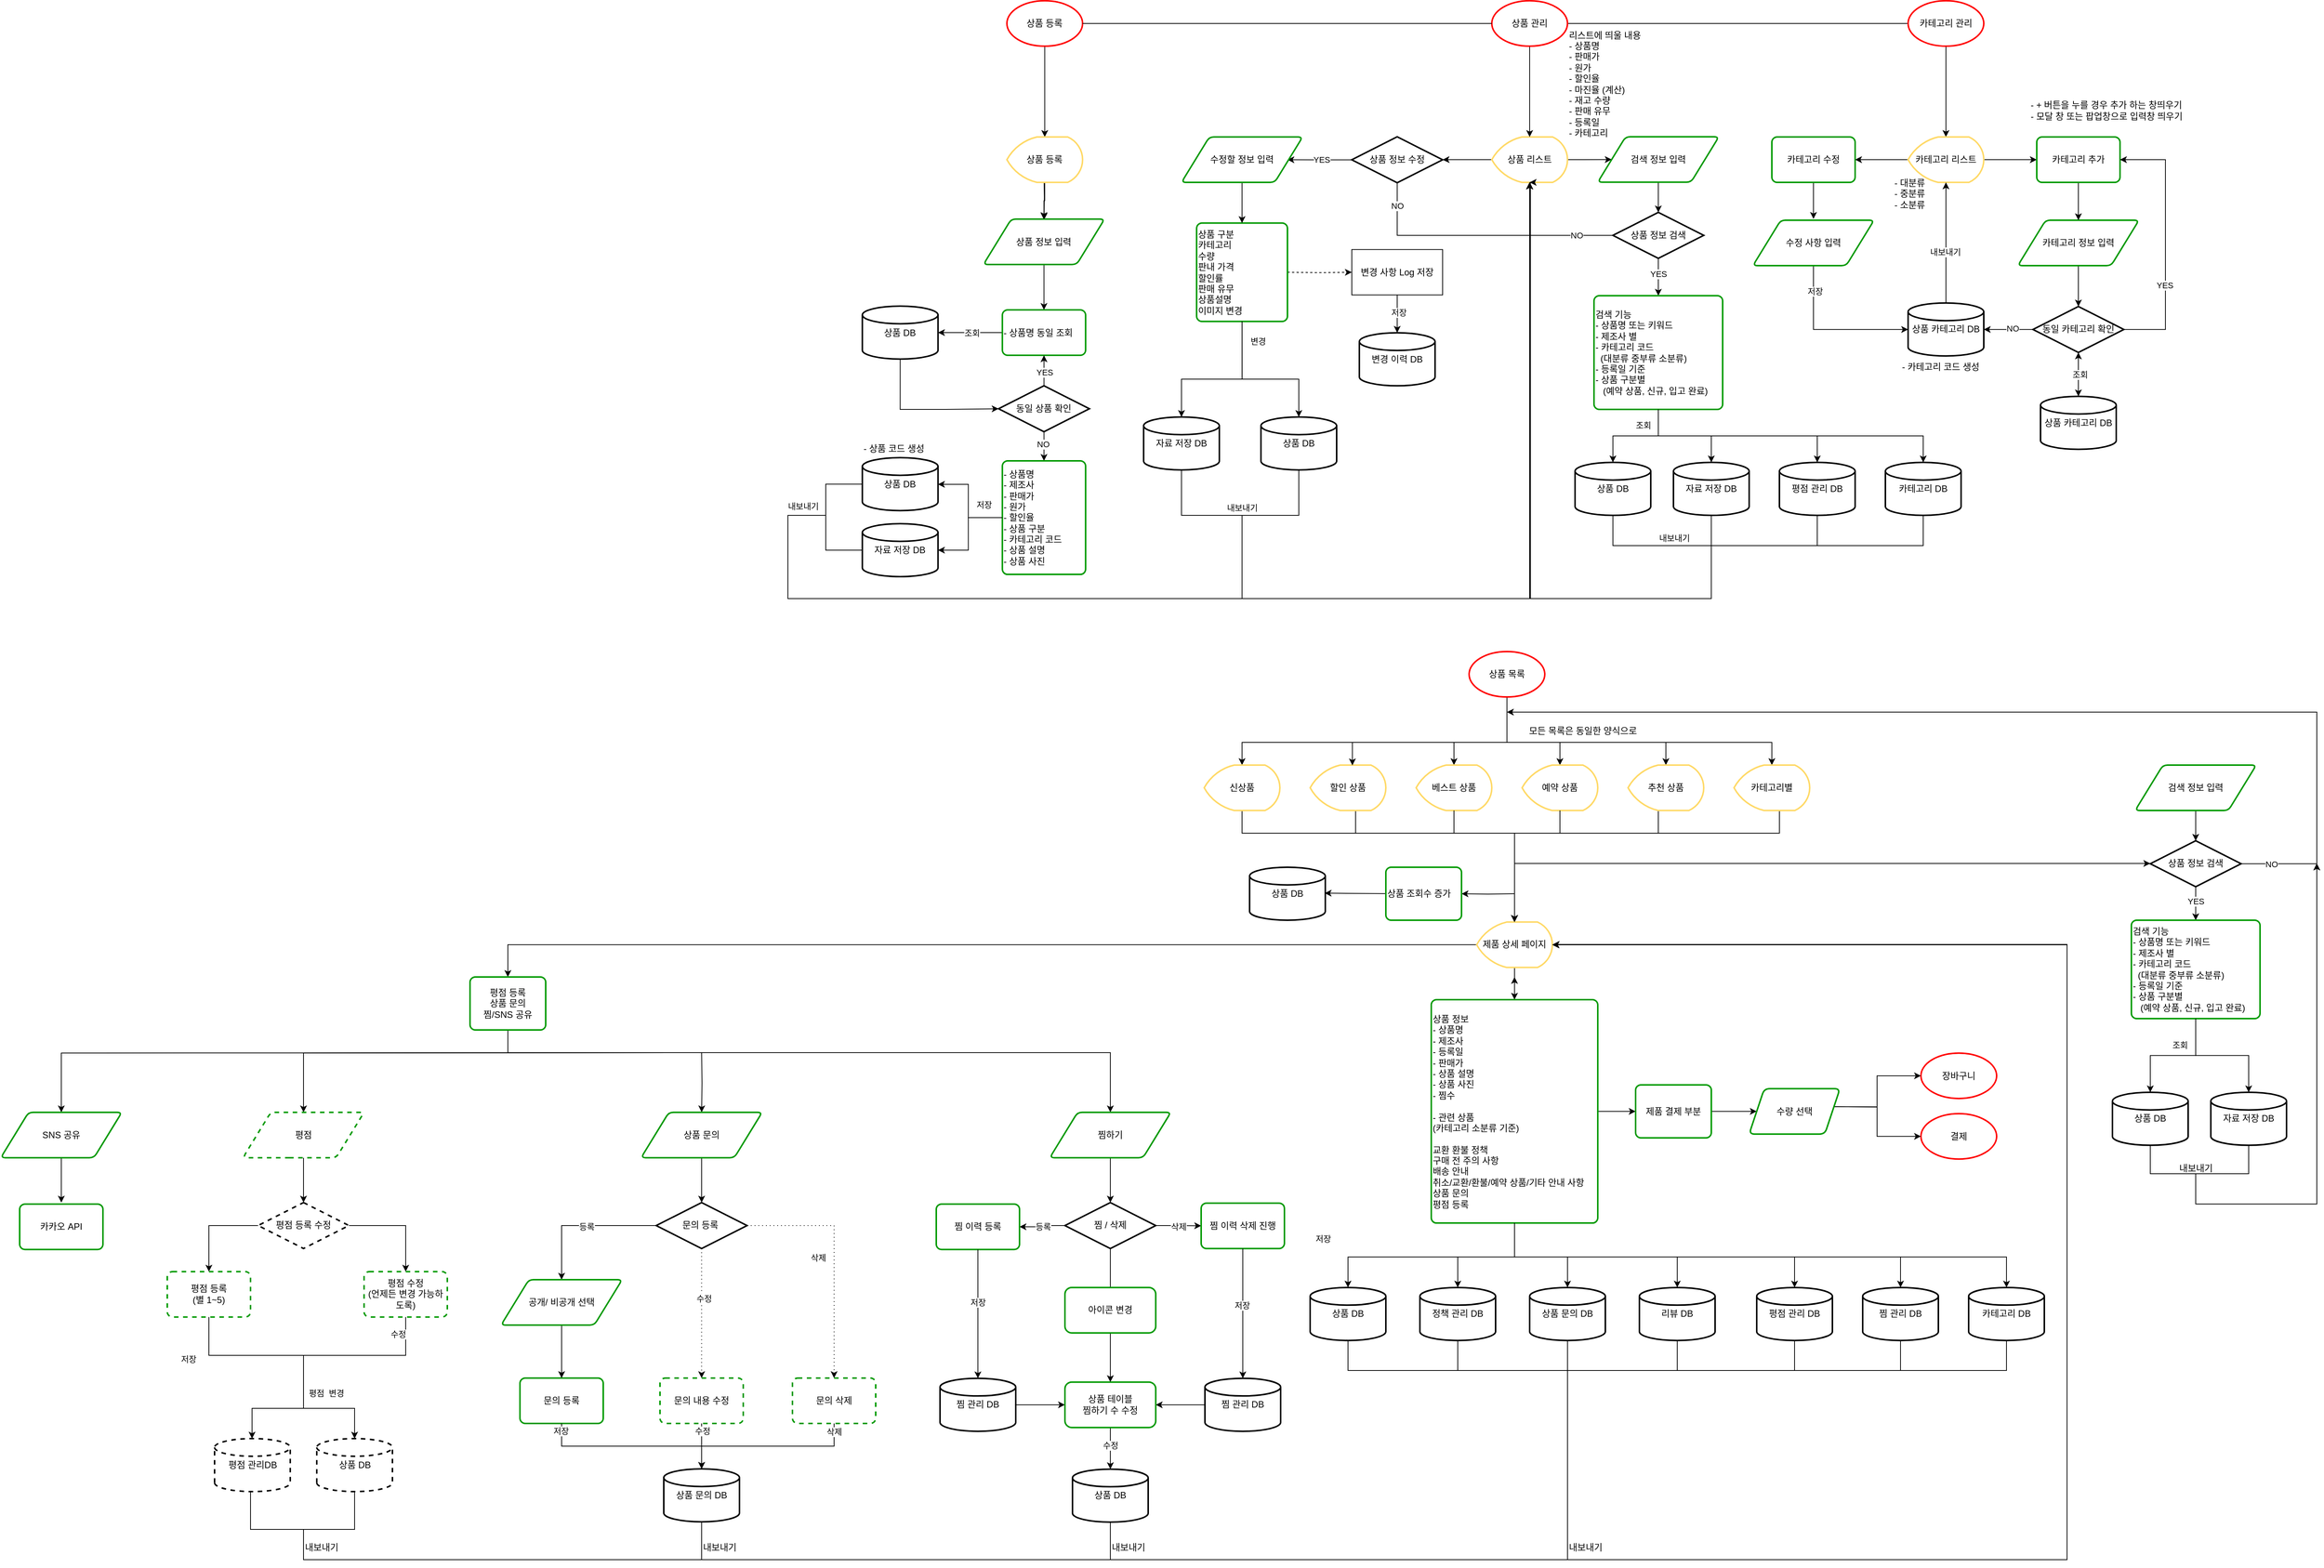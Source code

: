 <mxfile version="23.1.2" type="device">
  <diagram name="페이지-1" id="yqJjdgmA4nHY2cZOTzCT">
    <mxGraphModel dx="4206" dy="2009" grid="1" gridSize="10" guides="1" tooltips="1" connect="1" arrows="1" fold="1" page="0" pageScale="1" pageWidth="827" pageHeight="1169" math="0" shadow="0">
      <root>
        <mxCell id="0" />
        <mxCell id="1" parent="0" />
        <mxCell id="NPe-8h-_CcpF1HoH4NOW-5" value="" style="edgeStyle=orthogonalEdgeStyle;rounded=0;orthogonalLoop=1;jettySize=auto;html=1;" parent="1" edge="1">
          <mxGeometry relative="1" as="geometry">
            <mxPoint x="-221.67" y="-511.5" as="sourcePoint" />
            <mxPoint x="-221.611" y="-450.5" as="targetPoint" />
          </mxGeometry>
        </mxCell>
        <mxCell id="NPe-8h-_CcpF1HoH4NOW-21" value="" style="edgeStyle=orthogonalEdgeStyle;rounded=0;orthogonalLoop=1;jettySize=auto;html=1;" parent="1" edge="1">
          <mxGeometry relative="1" as="geometry">
            <mxPoint x="-221.67" y="-390.5" as="sourcePoint" />
            <mxPoint x="-221.704" y="-331.483" as="targetPoint" />
          </mxGeometry>
        </mxCell>
        <mxCell id="NPe-8h-_CcpF1HoH4NOW-9" value="" style="edgeStyle=orthogonalEdgeStyle;rounded=0;orthogonalLoop=1;jettySize=auto;html=1;exitX=0;exitY=0.5;exitDx=0;exitDy=0;entryX=1;entryY=0.5;entryDx=0;entryDy=0;entryPerimeter=0;" parent="1" source="NPe-8h-_CcpF1HoH4NOW-161" target="NPe-8h-_CcpF1HoH4NOW-165" edge="1">
          <mxGeometry relative="1" as="geometry">
            <mxPoint x="38.33" y="-301.5" as="sourcePoint" />
            <mxPoint x="-81.67" y="-301.417" as="targetPoint" />
          </mxGeometry>
        </mxCell>
        <mxCell id="NPe-8h-_CcpF1HoH4NOW-158" value="조회" style="edgeLabel;html=1;align=center;verticalAlign=middle;resizable=0;points=[];" parent="NPe-8h-_CcpF1HoH4NOW-9" vertex="1" connectable="0">
          <mxGeometry x="-0.038" relative="1" as="geometry">
            <mxPoint as="offset" />
          </mxGeometry>
        </mxCell>
        <mxCell id="NPe-8h-_CcpF1HoH4NOW-48" style="edgeStyle=orthogonalEdgeStyle;rounded=0;orthogonalLoop=1;jettySize=auto;html=1;exitX=0;exitY=0.5;exitDx=0;exitDy=0;exitPerimeter=0;entryX=1;entryY=0.5;entryDx=0;entryDy=0;entryPerimeter=0;" parent="1" source="NPe-8h-_CcpF1HoH4NOW-103" target="NPe-8h-_CcpF1HoH4NOW-113" edge="1">
          <mxGeometry relative="1" as="geometry">
            <mxPoint x="361" y="-531" as="sourcePoint" />
            <mxPoint x="290" y="-470" as="targetPoint" />
            <Array as="points">
              <mxPoint x="310" y="-530" />
              <mxPoint x="310" y="-530" />
            </Array>
          </mxGeometry>
        </mxCell>
        <mxCell id="NPe-8h-_CcpF1HoH4NOW-17" value="리스트에 띄울 내용&lt;br&gt;- 상품명&lt;br&gt;- 판매가&lt;br&gt;- 원가&lt;br&gt;- 할인율&lt;br&gt;- 마진율 (계산)&lt;br&gt;- 재고 수량&lt;br&gt;- 판매 유무&lt;br&gt;- 등록일&lt;br&gt;- 카테고리" style="text;html=1;strokeColor=none;fillColor=none;align=left;verticalAlign=middle;whiteSpace=wrap;rounded=0;" parent="1" vertex="1">
          <mxGeometry x="470" y="-685.75" width="110" height="110.5" as="geometry" />
        </mxCell>
        <mxCell id="NPe-8h-_CcpF1HoH4NOW-25" style="edgeStyle=orthogonalEdgeStyle;rounded=0;orthogonalLoop=1;jettySize=auto;html=1;exitX=0.5;exitY=1;exitDx=0;exitDy=0;exitPerimeter=0;entryX=0;entryY=0.5;entryDx=0;entryDy=0;entryPerimeter=0;" parent="1" source="NPe-8h-_CcpF1HoH4NOW-165" target="NPe-8h-_CcpF1HoH4NOW-166" edge="1">
          <mxGeometry relative="1" as="geometry">
            <mxPoint x="-76.67" y="-211.5" as="sourcePoint" />
            <mxPoint x="-321.67" y="-150" as="targetPoint" />
            <Array as="points">
              <mxPoint x="-411.67" y="-200" />
              <mxPoint x="-351.67" y="-200" />
              <mxPoint x="-351.67" y="-201" />
            </Array>
          </mxGeometry>
        </mxCell>
        <mxCell id="NPe-8h-_CcpF1HoH4NOW-22" style="edgeStyle=orthogonalEdgeStyle;rounded=0;orthogonalLoop=1;jettySize=auto;html=1;exitX=0.5;exitY=1;exitDx=0;exitDy=0;exitPerimeter=0;" parent="1" edge="1">
          <mxGeometry relative="1" as="geometry">
            <mxPoint x="-186.67" y="-267.75" as="sourcePoint" />
            <mxPoint x="-186.67" y="-267.75" as="targetPoint" />
          </mxGeometry>
        </mxCell>
        <mxCell id="NPe-8h-_CcpF1HoH4NOW-35" value="" style="edgeStyle=orthogonalEdgeStyle;rounded=0;orthogonalLoop=1;jettySize=auto;html=1;exitX=0.5;exitY=1;exitDx=0;exitDy=0;entryX=0.5;entryY=0;entryDx=0;entryDy=0;entryPerimeter=0;" parent="1" source="NPe-8h-_CcpF1HoH4NOW-108" target="NPe-8h-_CcpF1HoH4NOW-112" edge="1">
          <mxGeometry relative="1" as="geometry">
            <mxPoint x="864" y="-400.2" as="sourcePoint" />
            <mxPoint x="960" y="-400.2" as="targetPoint" />
          </mxGeometry>
        </mxCell>
        <mxCell id="NPe-8h-_CcpF1HoH4NOW-37" value="조회" style="edgeLabel;html=1;align=center;verticalAlign=middle;resizable=0;points=[];" parent="NPe-8h-_CcpF1HoH4NOW-35" vertex="1" connectable="0">
          <mxGeometry x="0.036" y="-1" relative="1" as="geometry">
            <mxPoint x="12" y="-13" as="offset" />
          </mxGeometry>
        </mxCell>
        <mxCell id="NPe-8h-_CcpF1HoH4NOW-53" value="" style="edgeStyle=orthogonalEdgeStyle;rounded=0;orthogonalLoop=1;jettySize=auto;html=1;exitX=0;exitY=0.5;exitDx=0;exitDy=0;exitPerimeter=0;entryX=1;entryY=0.5;entryDx=0;entryDy=0;" parent="1" source="NPe-8h-_CcpF1HoH4NOW-170" target="NPe-8h-_CcpF1HoH4NOW-172" edge="1">
          <mxGeometry relative="1" as="geometry">
            <mxPoint x="970" y="-510" as="sourcePoint" />
            <mxPoint x="830" y="-520" as="targetPoint" />
          </mxGeometry>
        </mxCell>
        <mxCell id="NPe-8h-_CcpF1HoH4NOW-66" value="- 카테고리 코드 생성" style="text;html=1;strokeColor=none;fillColor=none;align=left;verticalAlign=middle;whiteSpace=wrap;rounded=0;" parent="1" vertex="1">
          <mxGeometry x="910" y="-270.62" width="127" height="30" as="geometry" />
        </mxCell>
        <mxCell id="NPe-8h-_CcpF1HoH4NOW-67" value="- 대분류&lt;br&gt;- 중분류&lt;br&gt;- 소분류" style="text;html=1;strokeColor=none;fillColor=none;align=left;verticalAlign=middle;whiteSpace=wrap;rounded=0;" parent="1" vertex="1">
          <mxGeometry x="900" y="-514.63" width="50" height="60" as="geometry" />
        </mxCell>
        <mxCell id="NPe-8h-_CcpF1HoH4NOW-95" value="" style="edgeStyle=orthogonalEdgeStyle;rounded=0;orthogonalLoop=1;jettySize=auto;html=1;" parent="1" target="nD0UYpK1AcCFRPNusd-Y-5" edge="1">
          <mxGeometry relative="1" as="geometry">
            <mxPoint x="40.059" y="-316.25" as="sourcePoint" />
            <mxPoint x="40" y="-266.25" as="targetPoint" />
            <Array as="points">
              <mxPoint x="40" y="-240" />
              <mxPoint x="115" y="-240" />
            </Array>
          </mxGeometry>
        </mxCell>
        <mxCell id="NPe-8h-_CcpF1HoH4NOW-96" value="변경" style="edgeLabel;html=1;align=center;verticalAlign=middle;resizable=0;points=[];" parent="NPe-8h-_CcpF1HoH4NOW-95" vertex="1" connectable="0">
          <mxGeometry x="-0.06" relative="1" as="geometry">
            <mxPoint x="2" y="-50" as="offset" />
          </mxGeometry>
        </mxCell>
        <mxCell id="NPe-8h-_CcpF1HoH4NOW-99" style="edgeStyle=orthogonalEdgeStyle;rounded=0;orthogonalLoop=1;jettySize=auto;html=1;dashed=1;entryX=0;entryY=0.5;entryDx=0;entryDy=0;" parent="1" target="NPe-8h-_CcpF1HoH4NOW-100" edge="1">
          <mxGeometry relative="1" as="geometry">
            <mxPoint x="-175" y="-391.25" as="targetPoint" />
            <mxPoint x="100" y="-381.25" as="sourcePoint" />
          </mxGeometry>
        </mxCell>
        <mxCell id="NPe-8h-_CcpF1HoH4NOW-102" value="" style="edgeStyle=orthogonalEdgeStyle;rounded=0;orthogonalLoop=1;jettySize=auto;html=1;entryX=0.5;entryY=0;entryDx=0;entryDy=0;entryPerimeter=0;" parent="1" source="NPe-8h-_CcpF1HoH4NOW-100" target="nD0UYpK1AcCFRPNusd-Y-6" edge="1">
          <mxGeometry relative="1" as="geometry">
            <mxPoint x="215" y="-301.25" as="targetPoint" />
          </mxGeometry>
        </mxCell>
        <mxCell id="nD0UYpK1AcCFRPNusd-Y-7" value="저장" style="edgeLabel;html=1;align=center;verticalAlign=middle;resizable=0;points=[];" parent="NPe-8h-_CcpF1HoH4NOW-102" vertex="1" connectable="0">
          <mxGeometry x="-0.103" y="2" relative="1" as="geometry">
            <mxPoint as="offset" />
          </mxGeometry>
        </mxCell>
        <mxCell id="NPe-8h-_CcpF1HoH4NOW-100" value="변경 사항 Log 저장" style="whiteSpace=wrap;html=1;" parent="1" vertex="1">
          <mxGeometry x="185" y="-411.25" width="120" height="60" as="geometry" />
        </mxCell>
        <mxCell id="nD0UYpK1AcCFRPNusd-Y-18" value="" style="edgeStyle=orthogonalEdgeStyle;rounded=0;orthogonalLoop=1;jettySize=auto;html=1;" parent="1" source="NPe-8h-_CcpF1HoH4NOW-103" target="NPe-8h-_CcpF1HoH4NOW-106" edge="1">
          <mxGeometry relative="1" as="geometry" />
        </mxCell>
        <mxCell id="NPe-8h-_CcpF1HoH4NOW-103" value="상품 리스트" style="strokeWidth=2;html=1;shape=mxgraph.flowchart.display;whiteSpace=wrap;strokeColor=#FFD966;" parent="1" vertex="1">
          <mxGeometry x="370" y="-560" width="100" height="60" as="geometry" />
        </mxCell>
        <mxCell id="NPe-8h-_CcpF1HoH4NOW-105" value="" style="edgeStyle=orthogonalEdgeStyle;rounded=0;orthogonalLoop=1;jettySize=auto;html=1;" parent="1" source="NPe-8h-_CcpF1HoH4NOW-104" target="NPe-8h-_CcpF1HoH4NOW-103" edge="1">
          <mxGeometry relative="1" as="geometry" />
        </mxCell>
        <mxCell id="nD0UYpK1AcCFRPNusd-Y-115" style="edgeStyle=orthogonalEdgeStyle;rounded=0;orthogonalLoop=1;jettySize=auto;html=1;exitX=1;exitY=0.5;exitDx=0;exitDy=0;exitPerimeter=0;endArrow=none;endFill=0;" parent="1" source="NPe-8h-_CcpF1HoH4NOW-104" target="NPe-8h-_CcpF1HoH4NOW-169" edge="1">
          <mxGeometry relative="1" as="geometry" />
        </mxCell>
        <mxCell id="NPe-8h-_CcpF1HoH4NOW-104" value="상품 관리" style="strokeWidth=2;html=1;shape=mxgraph.flowchart.start_1;whiteSpace=wrap;strokeColor=#FF0000;" parent="1" vertex="1">
          <mxGeometry x="370" y="-740" width="100" height="60" as="geometry" />
        </mxCell>
        <mxCell id="nD0UYpK1AcCFRPNusd-Y-19" value="" style="edgeStyle=orthogonalEdgeStyle;rounded=0;orthogonalLoop=1;jettySize=auto;html=1;" parent="1" source="NPe-8h-_CcpF1HoH4NOW-106" target="NPe-8h-_CcpF1HoH4NOW-107" edge="1">
          <mxGeometry relative="1" as="geometry" />
        </mxCell>
        <mxCell id="NPe-8h-_CcpF1HoH4NOW-106" value="검색 정보 입력" style="shape=parallelogram;html=1;strokeWidth=2;perimeter=parallelogramPerimeter;whiteSpace=wrap;rounded=1;arcSize=12;size=0.23;strokeColor=#009900;" parent="1" vertex="1">
          <mxGeometry x="510" y="-560.25" width="160" height="60" as="geometry" />
        </mxCell>
        <mxCell id="nD0UYpK1AcCFRPNusd-Y-20" value="" style="edgeStyle=orthogonalEdgeStyle;rounded=0;orthogonalLoop=1;jettySize=auto;html=1;" parent="1" source="NPe-8h-_CcpF1HoH4NOW-107" target="NPe-8h-_CcpF1HoH4NOW-108" edge="1">
          <mxGeometry relative="1" as="geometry" />
        </mxCell>
        <mxCell id="nD0UYpK1AcCFRPNusd-Y-21" value="YES" style="edgeLabel;html=1;align=center;verticalAlign=middle;resizable=0;points=[];" parent="nD0UYpK1AcCFRPNusd-Y-20" vertex="1" connectable="0">
          <mxGeometry x="-0.43" relative="1" as="geometry">
            <mxPoint y="6" as="offset" />
          </mxGeometry>
        </mxCell>
        <mxCell id="NPe-8h-_CcpF1HoH4NOW-107" value="상품 정보 검색" style="strokeWidth=2;html=1;shape=mxgraph.flowchart.decision;whiteSpace=wrap;" parent="1" vertex="1">
          <mxGeometry x="530" y="-460.33" width="120" height="60.75" as="geometry" />
        </mxCell>
        <mxCell id="NPe-8h-_CcpF1HoH4NOW-108" value="검색 기능&lt;br style=&quot;border-color: var(--border-color);&quot;&gt;&lt;span style=&quot;&quot;&gt;- 상품명 또는 키워드&lt;/span&gt;&lt;br style=&quot;border-color: var(--border-color);&quot;&gt;&lt;span style=&quot;&quot;&gt;- 제조사 별&lt;/span&gt;&lt;br style=&quot;border-color: var(--border-color);&quot;&gt;&lt;span style=&quot;&quot;&gt;- 카테고리 코드 &lt;br&gt;&amp;nbsp; (대분류 중부류 소분류)&lt;/span&gt;&lt;br style=&quot;border-color: var(--border-color);&quot;&gt;&lt;span style=&quot;&quot;&gt;- 등록일 기준&lt;/span&gt;&lt;br style=&quot;border-color: var(--border-color);&quot;&gt;&lt;span style=&quot;&quot;&gt;- 상품 구분별&lt;br&gt;&amp;nbsp; &amp;nbsp;(예약 상품, 신규, 입고 완료)&lt;br&gt;&lt;/span&gt;" style="rounded=1;whiteSpace=wrap;html=1;absoluteArcSize=1;arcSize=14;strokeWidth=2;align=left;strokeColor=#009900;" parent="1" vertex="1">
          <mxGeometry x="505" y="-350.25" width="170" height="150.25" as="geometry" />
        </mxCell>
        <mxCell id="NPe-8h-_CcpF1HoH4NOW-112" value="상품 DB" style="strokeWidth=2;html=1;shape=mxgraph.flowchart.database;whiteSpace=wrap;" parent="1" vertex="1">
          <mxGeometry x="480" y="-130" width="100" height="70" as="geometry" />
        </mxCell>
        <mxCell id="nD0UYpK1AcCFRPNusd-Y-2" value="" style="edgeStyle=orthogonalEdgeStyle;rounded=0;orthogonalLoop=1;jettySize=auto;html=1;" parent="1" source="NPe-8h-_CcpF1HoH4NOW-113" edge="1">
          <mxGeometry relative="1" as="geometry">
            <mxPoint x="100" y="-529.941" as="targetPoint" />
          </mxGeometry>
        </mxCell>
        <mxCell id="nD0UYpK1AcCFRPNusd-Y-4" value="YES" style="edgeLabel;html=1;align=center;verticalAlign=middle;resizable=0;points=[];" parent="nD0UYpK1AcCFRPNusd-Y-2" vertex="1" connectable="0">
          <mxGeometry x="-0.061" relative="1" as="geometry">
            <mxPoint as="offset" />
          </mxGeometry>
        </mxCell>
        <mxCell id="NPe-8h-_CcpF1HoH4NOW-113" value="상품 정보 수정" style="strokeWidth=2;html=1;shape=mxgraph.flowchart.decision;whiteSpace=wrap;" parent="1" vertex="1">
          <mxGeometry x="185" y="-560.25" width="120" height="60.75" as="geometry" />
        </mxCell>
        <mxCell id="NPe-8h-_CcpF1HoH4NOW-260" value="" style="edgeStyle=orthogonalEdgeStyle;rounded=0;orthogonalLoop=1;jettySize=auto;html=1;" parent="1" source="NPe-8h-_CcpF1HoH4NOW-137" target="NPe-8h-_CcpF1HoH4NOW-259" edge="1">
          <mxGeometry relative="1" as="geometry" />
        </mxCell>
        <mxCell id="NPe-8h-_CcpF1HoH4NOW-137" value="상품 등록" style="strokeWidth=2;html=1;shape=mxgraph.flowchart.start_1;whiteSpace=wrap;strokeColor=#FF0000;" parent="1" vertex="1">
          <mxGeometry x="-270.67" y="-740" width="100" height="60" as="geometry" />
        </mxCell>
        <mxCell id="NPe-8h-_CcpF1HoH4NOW-175" value="" style="edgeStyle=orthogonalEdgeStyle;rounded=0;orthogonalLoop=1;jettySize=auto;html=1;" parent="1" source="NPe-8h-_CcpF1HoH4NOW-139" target="NPe-8h-_CcpF1HoH4NOW-174" edge="1">
          <mxGeometry relative="1" as="geometry" />
        </mxCell>
        <mxCell id="NPe-8h-_CcpF1HoH4NOW-139" value="카테고리 정보 입력" style="shape=parallelogram;html=1;strokeWidth=2;perimeter=parallelogramPerimeter;whiteSpace=wrap;rounded=1;arcSize=12;size=0.23;strokeColor=#009900;" parent="1" vertex="1">
          <mxGeometry x="1065" y="-450" width="160" height="60" as="geometry" />
        </mxCell>
        <mxCell id="NPe-8h-_CcpF1HoH4NOW-140" value="상품 정보 입력" style="shape=parallelogram;html=1;strokeWidth=2;perimeter=parallelogramPerimeter;whiteSpace=wrap;rounded=1;arcSize=12;size=0.23;strokeColor=#009900;" parent="1" vertex="1">
          <mxGeometry x="-301.67" y="-451.5" width="160" height="60" as="geometry" />
        </mxCell>
        <mxCell id="NPe-8h-_CcpF1HoH4NOW-142" value="" style="edgeStyle=orthogonalEdgeStyle;rounded=0;orthogonalLoop=1;jettySize=auto;html=1;exitX=0.5;exitY=1;exitDx=0;exitDy=0;entryX=0.5;entryY=0;entryDx=0;entryDy=0;exitPerimeter=0;" parent="1" source="NPe-8h-_CcpF1HoH4NOW-166" target="NPe-8h-_CcpF1HoH4NOW-156" edge="1">
          <mxGeometry relative="1" as="geometry">
            <mxPoint x="-96.67" y="-93.75" as="sourcePoint" />
            <mxPoint x="-154.67" y="76.25" as="targetPoint" />
          </mxGeometry>
        </mxCell>
        <mxCell id="NPe-8h-_CcpF1HoH4NOW-143" value="NO" style="edgeLabel;html=1;align=center;verticalAlign=middle;resizable=0;points=[];" parent="NPe-8h-_CcpF1HoH4NOW-142" vertex="1" connectable="0">
          <mxGeometry x="-0.049" y="-2" relative="1" as="geometry">
            <mxPoint y="-2" as="offset" />
          </mxGeometry>
        </mxCell>
        <mxCell id="NPe-8h-_CcpF1HoH4NOW-145" value="" style="edgeStyle=orthogonalEdgeStyle;rounded=0;orthogonalLoop=1;jettySize=auto;html=1;exitX=0;exitY=0.5;exitDx=0;exitDy=0;entryX=1;entryY=0.5;entryDx=0;entryDy=0;entryPerimeter=0;" parent="1" source="NPe-8h-_CcpF1HoH4NOW-156" target="NPe-8h-_CcpF1HoH4NOW-167" edge="1">
          <mxGeometry relative="1" as="geometry">
            <mxPoint x="-159.67" y="-51.96" as="sourcePoint" />
            <mxPoint x="-56.67" y="-51.46" as="targetPoint" />
            <Array as="points">
              <mxPoint x="-321.67" y="-57" />
              <mxPoint x="-321.67" y="-101" />
              <mxPoint x="-361.67" y="-101" />
            </Array>
          </mxGeometry>
        </mxCell>
        <mxCell id="NPe-8h-_CcpF1HoH4NOW-146" value="저장" style="edgeLabel;html=1;align=center;verticalAlign=middle;resizable=0;points=[];" parent="NPe-8h-_CcpF1HoH4NOW-145" vertex="1" connectable="0">
          <mxGeometry x="-0.022" y="-1" relative="1" as="geometry">
            <mxPoint x="19" y="1" as="offset" />
          </mxGeometry>
        </mxCell>
        <mxCell id="NPe-8h-_CcpF1HoH4NOW-151" value="- 상품 코드 생성" style="text;html=1;strokeColor=none;fillColor=none;align=left;verticalAlign=middle;whiteSpace=wrap;rounded=0;" parent="1" vertex="1">
          <mxGeometry x="-461.67" y="-163" width="110" height="30" as="geometry" />
        </mxCell>
        <mxCell id="NPe-8h-_CcpF1HoH4NOW-155" style="edgeStyle=orthogonalEdgeStyle;rounded=0;orthogonalLoop=1;jettySize=auto;html=1;exitX=0.5;exitY=1;exitDx=0;exitDy=0;exitPerimeter=0;" parent="1" edge="1">
          <mxGeometry relative="1" as="geometry">
            <mxPoint x="-380.17" y="-27.21" as="sourcePoint" />
            <mxPoint x="-380.17" y="-27.21" as="targetPoint" />
          </mxGeometry>
        </mxCell>
        <mxCell id="NPe-8h-_CcpF1HoH4NOW-156" value="- 상품명&lt;br style=&quot;border-color: var(--border-color);&quot;&gt;- 제조사&lt;br style=&quot;border-color: var(--border-color);&quot;&gt;- 판매가&lt;br style=&quot;border-color: var(--border-color);&quot;&gt;- 원가&lt;br style=&quot;border-color: var(--border-color);&quot;&gt;- 할인율&lt;br style=&quot;border-color: var(--border-color);&quot;&gt;- 상품 구분&lt;br style=&quot;border-color: var(--border-color);&quot;&gt;- 카테고리 코드&lt;br style=&quot;border-color: var(--border-color);&quot;&gt;- 상품 설명&lt;br style=&quot;border-color: var(--border-color);&quot;&gt;- 상품 사진" style="rounded=1;whiteSpace=wrap;html=1;absoluteArcSize=1;arcSize=14;strokeWidth=2;align=left;strokeColor=#009900;" parent="1" vertex="1">
          <mxGeometry x="-276.67" y="-131.96" width="110" height="150" as="geometry" />
        </mxCell>
        <mxCell id="NPe-8h-_CcpF1HoH4NOW-161" value="- 상품명 동일 조회" style="rounded=1;whiteSpace=wrap;html=1;absoluteArcSize=1;arcSize=14;strokeWidth=2;align=left;strokeColor=#009900;" parent="1" vertex="1">
          <mxGeometry x="-276.67" y="-331.5" width="110" height="60" as="geometry" />
        </mxCell>
        <mxCell id="NPe-8h-_CcpF1HoH4NOW-165" value="상품 DB" style="strokeWidth=2;html=1;shape=mxgraph.flowchart.database;whiteSpace=wrap;" parent="1" vertex="1">
          <mxGeometry x="-461.67" y="-336.5" width="100" height="70" as="geometry" />
        </mxCell>
        <mxCell id="nD0UYpK1AcCFRPNusd-Y-116" value="" style="edgeStyle=orthogonalEdgeStyle;rounded=0;orthogonalLoop=1;jettySize=auto;html=1;" parent="1" source="NPe-8h-_CcpF1HoH4NOW-166" target="NPe-8h-_CcpF1HoH4NOW-161" edge="1">
          <mxGeometry relative="1" as="geometry" />
        </mxCell>
        <mxCell id="nD0UYpK1AcCFRPNusd-Y-117" value="YES" style="edgeLabel;html=1;align=center;verticalAlign=middle;resizable=0;points=[];" parent="nD0UYpK1AcCFRPNusd-Y-116" vertex="1" connectable="0">
          <mxGeometry x="-0.089" relative="1" as="geometry">
            <mxPoint as="offset" />
          </mxGeometry>
        </mxCell>
        <mxCell id="NPe-8h-_CcpF1HoH4NOW-166" value="동일 상품 확인" style="strokeWidth=2;html=1;shape=mxgraph.flowchart.decision;whiteSpace=wrap;" parent="1" vertex="1">
          <mxGeometry x="-281.67" y="-231.25" width="120" height="60.75" as="geometry" />
        </mxCell>
        <mxCell id="nD0UYpK1AcCFRPNusd-Y-78" value="" style="edgeStyle=orthogonalEdgeStyle;rounded=0;orthogonalLoop=1;jettySize=auto;html=1;exitX=0;exitY=0.5;exitDx=0;exitDy=0;entryX=1;entryY=0.5;entryDx=0;entryDy=0;entryPerimeter=0;" parent="1" source="NPe-8h-_CcpF1HoH4NOW-156" target="nD0UYpK1AcCFRPNusd-Y-77" edge="1">
          <mxGeometry relative="1" as="geometry">
            <Array as="points">
              <mxPoint x="-321.67" y="-57" />
              <mxPoint x="-321.67" y="-14" />
            </Array>
          </mxGeometry>
        </mxCell>
        <mxCell id="NPe-8h-_CcpF1HoH4NOW-167" value="상품 DB" style="strokeWidth=2;html=1;shape=mxgraph.flowchart.database;whiteSpace=wrap;" parent="1" vertex="1">
          <mxGeometry x="-461.67" y="-136.26" width="100" height="70" as="geometry" />
        </mxCell>
        <mxCell id="NPe-8h-_CcpF1HoH4NOW-171" value="" style="edgeStyle=orthogonalEdgeStyle;rounded=0;orthogonalLoop=1;jettySize=auto;html=1;" parent="1" source="NPe-8h-_CcpF1HoH4NOW-169" target="NPe-8h-_CcpF1HoH4NOW-170" edge="1">
          <mxGeometry relative="1" as="geometry" />
        </mxCell>
        <mxCell id="NPe-8h-_CcpF1HoH4NOW-169" value="카테고리 관리" style="strokeWidth=2;html=1;shape=mxgraph.flowchart.start_1;whiteSpace=wrap;strokeColor=#FF0000;" parent="1" vertex="1">
          <mxGeometry x="920" y="-740" width="100" height="60" as="geometry" />
        </mxCell>
        <mxCell id="NPe-8h-_CcpF1HoH4NOW-177" value="" style="edgeStyle=orthogonalEdgeStyle;rounded=0;orthogonalLoop=1;jettySize=auto;html=1;" parent="1" source="NPe-8h-_CcpF1HoH4NOW-170" target="NPe-8h-_CcpF1HoH4NOW-173" edge="1">
          <mxGeometry relative="1" as="geometry" />
        </mxCell>
        <mxCell id="NPe-8h-_CcpF1HoH4NOW-170" value="카테고리 리스트" style="strokeWidth=2;html=1;shape=mxgraph.flowchart.display;whiteSpace=wrap;strokeColor=#FFD966;" parent="1" vertex="1">
          <mxGeometry x="920" y="-560" width="100" height="60" as="geometry" />
        </mxCell>
        <mxCell id="NPe-8h-_CcpF1HoH4NOW-185" value="" style="edgeStyle=orthogonalEdgeStyle;rounded=0;orthogonalLoop=1;jettySize=auto;html=1;" parent="1" source="NPe-8h-_CcpF1HoH4NOW-172" edge="1">
          <mxGeometry relative="1" as="geometry">
            <mxPoint x="795" y="-451.75" as="targetPoint" />
          </mxGeometry>
        </mxCell>
        <mxCell id="NPe-8h-_CcpF1HoH4NOW-172" value="카테고리 수정" style="rounded=1;whiteSpace=wrap;html=1;absoluteArcSize=1;arcSize=14;strokeWidth=2;align=center;strokeColor=#009900;" parent="1" vertex="1">
          <mxGeometry x="740" y="-560" width="110" height="60" as="geometry" />
        </mxCell>
        <mxCell id="NPe-8h-_CcpF1HoH4NOW-176" value="" style="edgeStyle=orthogonalEdgeStyle;rounded=0;orthogonalLoop=1;jettySize=auto;html=1;" parent="1" source="NPe-8h-_CcpF1HoH4NOW-173" target="NPe-8h-_CcpF1HoH4NOW-139" edge="1">
          <mxGeometry relative="1" as="geometry" />
        </mxCell>
        <mxCell id="NPe-8h-_CcpF1HoH4NOW-173" value="카테고리 추가" style="rounded=1;whiteSpace=wrap;html=1;absoluteArcSize=1;arcSize=14;strokeWidth=2;align=center;strokeColor=#009900;" parent="1" vertex="1">
          <mxGeometry x="1090" y="-560" width="110" height="60" as="geometry" />
        </mxCell>
        <mxCell id="NPe-8h-_CcpF1HoH4NOW-178" style="edgeStyle=orthogonalEdgeStyle;rounded=0;orthogonalLoop=1;jettySize=auto;html=1;exitX=1;exitY=0.5;exitDx=0;exitDy=0;exitPerimeter=0;entryX=1;entryY=0.5;entryDx=0;entryDy=0;" parent="1" source="NPe-8h-_CcpF1HoH4NOW-174" target="NPe-8h-_CcpF1HoH4NOW-173" edge="1">
          <mxGeometry relative="1" as="geometry">
            <Array as="points">
              <mxPoint x="1260" y="-305.25" />
              <mxPoint x="1260" y="-530.25" />
            </Array>
          </mxGeometry>
        </mxCell>
        <mxCell id="NPe-8h-_CcpF1HoH4NOW-179" value="YES" style="edgeLabel;html=1;align=center;verticalAlign=middle;resizable=0;points=[];" parent="NPe-8h-_CcpF1HoH4NOW-178" vertex="1" connectable="0">
          <mxGeometry x="-0.328" y="1" relative="1" as="geometry">
            <mxPoint as="offset" />
          </mxGeometry>
        </mxCell>
        <mxCell id="NPe-8h-_CcpF1HoH4NOW-181" value="" style="edgeStyle=orthogonalEdgeStyle;rounded=0;orthogonalLoop=1;jettySize=auto;html=1;exitX=0;exitY=0.5;exitDx=0;exitDy=0;exitPerimeter=0;entryX=1;entryY=0.5;entryDx=0;entryDy=0;entryPerimeter=0;" parent="1" source="NPe-8h-_CcpF1HoH4NOW-174" target="NPe-8h-_CcpF1HoH4NOW-195" edge="1">
          <mxGeometry relative="1" as="geometry">
            <mxPoint x="1330.059" y="-350" as="targetPoint" />
          </mxGeometry>
        </mxCell>
        <mxCell id="NPe-8h-_CcpF1HoH4NOW-182" value="NO" style="edgeLabel;html=1;align=center;verticalAlign=middle;resizable=0;points=[];" parent="NPe-8h-_CcpF1HoH4NOW-181" vertex="1" connectable="0">
          <mxGeometry x="-0.106" y="-2" relative="1" as="geometry">
            <mxPoint x="2" as="offset" />
          </mxGeometry>
        </mxCell>
        <mxCell id="NPe-8h-_CcpF1HoH4NOW-250" value="" style="edgeStyle=orthogonalEdgeStyle;rounded=0;orthogonalLoop=1;jettySize=auto;html=1;exitX=0.5;exitY=1;exitDx=0;exitDy=0;exitPerimeter=0;entryX=0.5;entryY=0;entryDx=0;entryDy=0;entryPerimeter=0;startArrow=classic;startFill=1;" parent="1" source="NPe-8h-_CcpF1HoH4NOW-174" target="NPe-8h-_CcpF1HoH4NOW-249" edge="1">
          <mxGeometry relative="1" as="geometry">
            <mxPoint x="1145" y="-254.5" as="sourcePoint" />
            <mxPoint x="1380" y="-296" as="targetPoint" />
            <Array as="points">
              <mxPoint x="1145" y="-217.25" />
              <mxPoint x="1145" y="-217.25" />
            </Array>
          </mxGeometry>
        </mxCell>
        <mxCell id="NPe-8h-_CcpF1HoH4NOW-251" value="조회" style="edgeLabel;html=1;align=center;verticalAlign=middle;resizable=0;points=[];" parent="NPe-8h-_CcpF1HoH4NOW-250" vertex="1" connectable="0">
          <mxGeometry x="-0.068" y="2" relative="1" as="geometry">
            <mxPoint y="2" as="offset" />
          </mxGeometry>
        </mxCell>
        <mxCell id="NPe-8h-_CcpF1HoH4NOW-174" value="동일 카테고리 확인" style="strokeWidth=2;html=1;shape=mxgraph.flowchart.decision;whiteSpace=wrap;" parent="1" vertex="1">
          <mxGeometry x="1085" y="-336" width="120" height="60.75" as="geometry" />
        </mxCell>
        <mxCell id="NPe-8h-_CcpF1HoH4NOW-187" value="" style="edgeStyle=orthogonalEdgeStyle;rounded=0;orthogonalLoop=1;jettySize=auto;html=1;entryX=0;entryY=0.5;entryDx=0;entryDy=0;entryPerimeter=0;exitX=0.5;exitY=1;exitDx=0;exitDy=0;" parent="1" source="NPe-8h-_CcpF1HoH4NOW-184" target="NPe-8h-_CcpF1HoH4NOW-195" edge="1">
          <mxGeometry relative="1" as="geometry">
            <mxPoint x="590" y="-350" as="targetPoint" />
            <mxPoint x="795" y="-391.75" as="sourcePoint" />
            <Array as="points">
              <mxPoint x="795" y="-306" />
            </Array>
          </mxGeometry>
        </mxCell>
        <mxCell id="NPe-8h-_CcpF1HoH4NOW-188" value="저장" style="edgeLabel;html=1;align=center;verticalAlign=middle;resizable=0;points=[];" parent="NPe-8h-_CcpF1HoH4NOW-187" vertex="1" connectable="0">
          <mxGeometry x="-0.114" y="-1" relative="1" as="geometry">
            <mxPoint x="-7" y="-52" as="offset" />
          </mxGeometry>
        </mxCell>
        <mxCell id="nD0UYpK1AcCFRPNusd-Y-250" value="저장" style="edgeLabel;html=1;align=center;verticalAlign=middle;resizable=0;points=[];" parent="NPe-8h-_CcpF1HoH4NOW-187" vertex="1" connectable="0">
          <mxGeometry x="-0.114" y="-1" relative="1" as="geometry">
            <mxPoint x="-657" y="1200" as="offset" />
          </mxGeometry>
        </mxCell>
        <mxCell id="NPe-8h-_CcpF1HoH4NOW-184" value="수정 사항 입력" style="shape=parallelogram;html=1;strokeWidth=2;perimeter=parallelogramPerimeter;whiteSpace=wrap;rounded=1;arcSize=12;size=0.23;strokeColor=#009900;" parent="1" vertex="1">
          <mxGeometry x="715" y="-450" width="160" height="60" as="geometry" />
        </mxCell>
        <mxCell id="NPe-8h-_CcpF1HoH4NOW-193" value="" style="edgeStyle=orthogonalEdgeStyle;rounded=0;orthogonalLoop=1;jettySize=auto;html=1;exitX=0.5;exitY=1;exitDx=0;exitDy=0;" parent="1" source="nD0UYpK1AcCFRPNusd-Y-49" target="NPe-8h-_CcpF1HoH4NOW-192" edge="1">
          <mxGeometry relative="1" as="geometry">
            <mxPoint x="-134" y="678.83" as="sourcePoint" />
            <Array as="points">
              <mxPoint x="-930" y="650" />
              <mxPoint x="-134" y="650" />
            </Array>
          </mxGeometry>
        </mxCell>
        <mxCell id="NPe-8h-_CcpF1HoH4NOW-207" value="" style="edgeStyle=orthogonalEdgeStyle;rounded=0;orthogonalLoop=1;jettySize=auto;html=1;" parent="1" source="NPe-8h-_CcpF1HoH4NOW-192" target="NPe-8h-_CcpF1HoH4NOW-196" edge="1">
          <mxGeometry relative="1" as="geometry" />
        </mxCell>
        <mxCell id="NPe-8h-_CcpF1HoH4NOW-192" value="찜하기" style="shape=parallelogram;html=1;strokeWidth=2;perimeter=parallelogramPerimeter;whiteSpace=wrap;rounded=1;arcSize=12;size=0.23;strokeColor=#009900;" parent="1" vertex="1">
          <mxGeometry x="-214" y="728.83" width="160" height="60" as="geometry" />
        </mxCell>
        <mxCell id="nD0UYpK1AcCFRPNusd-Y-33" value="" style="edgeStyle=orthogonalEdgeStyle;rounded=0;orthogonalLoop=1;jettySize=auto;html=1;entryX=0.5;entryY=1;entryDx=0;entryDy=0;entryPerimeter=0;" parent="1" source="NPe-8h-_CcpF1HoH4NOW-195" target="NPe-8h-_CcpF1HoH4NOW-170" edge="1">
          <mxGeometry relative="1" as="geometry" />
        </mxCell>
        <mxCell id="nD0UYpK1AcCFRPNusd-Y-34" value="내보내기" style="edgeLabel;html=1;align=center;verticalAlign=middle;resizable=0;points=[];" parent="nD0UYpK1AcCFRPNusd-Y-33" vertex="1" connectable="0">
          <mxGeometry x="-0.151" y="1" relative="1" as="geometry">
            <mxPoint as="offset" />
          </mxGeometry>
        </mxCell>
        <mxCell id="NPe-8h-_CcpF1HoH4NOW-195" value="상품 카테고리&amp;nbsp;DB" style="strokeWidth=2;html=1;shape=mxgraph.flowchart.database;whiteSpace=wrap;" parent="1" vertex="1">
          <mxGeometry x="920" y="-340.63" width="100" height="70" as="geometry" />
        </mxCell>
        <mxCell id="NPe-8h-_CcpF1HoH4NOW-198" value="" style="edgeStyle=orthogonalEdgeStyle;rounded=0;orthogonalLoop=1;jettySize=auto;html=1;" parent="1" source="NPe-8h-_CcpF1HoH4NOW-196" target="NPe-8h-_CcpF1HoH4NOW-197" edge="1">
          <mxGeometry relative="1" as="geometry" />
        </mxCell>
        <mxCell id="NPe-8h-_CcpF1HoH4NOW-199" value="삭제" style="edgeLabel;html=1;align=center;verticalAlign=middle;resizable=0;points=[];" parent="NPe-8h-_CcpF1HoH4NOW-198" vertex="1" connectable="0">
          <mxGeometry x="0.01" y="-4" relative="1" as="geometry">
            <mxPoint y="-3" as="offset" />
          </mxGeometry>
        </mxCell>
        <mxCell id="NPe-8h-_CcpF1HoH4NOW-201" value="" style="edgeStyle=orthogonalEdgeStyle;rounded=0;orthogonalLoop=1;jettySize=auto;html=1;" parent="1" source="NPe-8h-_CcpF1HoH4NOW-196" target="NPe-8h-_CcpF1HoH4NOW-200" edge="1">
          <mxGeometry relative="1" as="geometry" />
        </mxCell>
        <mxCell id="NPe-8h-_CcpF1HoH4NOW-202" value="등록" style="edgeLabel;html=1;align=center;verticalAlign=middle;resizable=0;points=[];" parent="NPe-8h-_CcpF1HoH4NOW-201" vertex="1" connectable="0">
          <mxGeometry x="-0.067" y="-1" relative="1" as="geometry">
            <mxPoint x="-1" y="2" as="offset" />
          </mxGeometry>
        </mxCell>
        <mxCell id="NPe-8h-_CcpF1HoH4NOW-215" value="" style="edgeStyle=orthogonalEdgeStyle;rounded=0;orthogonalLoop=1;jettySize=auto;html=1;" parent="1" source="NPe-8h-_CcpF1HoH4NOW-196" target="NPe-8h-_CcpF1HoH4NOW-214" edge="1">
          <mxGeometry relative="1" as="geometry" />
        </mxCell>
        <mxCell id="NPe-8h-_CcpF1HoH4NOW-196" value="찜 / 삭제" style="strokeWidth=2;html=1;shape=mxgraph.flowchart.decision;whiteSpace=wrap;" parent="1" vertex="1">
          <mxGeometry x="-194" y="848.08" width="120" height="60.75" as="geometry" />
        </mxCell>
        <mxCell id="NPe-8h-_CcpF1HoH4NOW-197" value="찜 이력 삭제 진행" style="rounded=1;whiteSpace=wrap;html=1;absoluteArcSize=1;arcSize=14;strokeWidth=2;align=center;strokeColor=#009900;" parent="1" vertex="1">
          <mxGeometry x="-14" y="848.83" width="110" height="60" as="geometry" />
        </mxCell>
        <mxCell id="NPe-8h-_CcpF1HoH4NOW-200" value="찜 이력 등록" style="rounded=1;whiteSpace=wrap;html=1;absoluteArcSize=1;arcSize=14;strokeWidth=2;align=center;strokeColor=#009900;" parent="1" vertex="1">
          <mxGeometry x="-364" y="850.08" width="110" height="60" as="geometry" />
        </mxCell>
        <mxCell id="NPe-8h-_CcpF1HoH4NOW-203" style="edgeStyle=orthogonalEdgeStyle;rounded=0;orthogonalLoop=1;jettySize=auto;html=1;exitX=0.5;exitY=1;exitDx=0;exitDy=0;entryX=0.5;entryY=0;entryDx=0;entryDy=0;entryPerimeter=0;" parent="1" source="NPe-8h-_CcpF1HoH4NOW-200" target="NPe-8h-_CcpF1HoH4NOW-211" edge="1">
          <mxGeometry relative="1" as="geometry">
            <mxPoint x="-14" y="1034.58" as="targetPoint" />
          </mxGeometry>
        </mxCell>
        <mxCell id="NPe-8h-_CcpF1HoH4NOW-205" value="저장" style="edgeLabel;html=1;align=center;verticalAlign=middle;resizable=0;points=[];" parent="NPe-8h-_CcpF1HoH4NOW-203" vertex="1" connectable="0">
          <mxGeometry x="0.373" y="-2" relative="1" as="geometry">
            <mxPoint x="2" y="-47" as="offset" />
          </mxGeometry>
        </mxCell>
        <mxCell id="NPe-8h-_CcpF1HoH4NOW-209" value="" style="edgeStyle=orthogonalEdgeStyle;rounded=0;orthogonalLoop=1;jettySize=auto;html=1;entryX=0.5;entryY=0;entryDx=0;entryDy=0;entryPerimeter=0;" parent="1" source="NPe-8h-_CcpF1HoH4NOW-197" target="NPe-8h-_CcpF1HoH4NOW-208" edge="1">
          <mxGeometry relative="1" as="geometry">
            <mxPoint x="36" y="909.08" as="sourcePoint" />
            <mxPoint x="86" y="1034.58" as="targetPoint" />
            <Array as="points" />
          </mxGeometry>
        </mxCell>
        <mxCell id="NPe-8h-_CcpF1HoH4NOW-212" value="저장" style="edgeLabel;html=1;align=center;verticalAlign=middle;resizable=0;points=[];" parent="NPe-8h-_CcpF1HoH4NOW-209" vertex="1" connectable="0">
          <mxGeometry x="-0.181" y="3" relative="1" as="geometry">
            <mxPoint x="-4" y="5" as="offset" />
          </mxGeometry>
        </mxCell>
        <mxCell id="NPe-8h-_CcpF1HoH4NOW-217" value="" style="edgeStyle=orthogonalEdgeStyle;rounded=0;orthogonalLoop=1;jettySize=auto;html=1;" parent="1" source="NPe-8h-_CcpF1HoH4NOW-208" target="NPe-8h-_CcpF1HoH4NOW-214" edge="1">
          <mxGeometry relative="1" as="geometry" />
        </mxCell>
        <mxCell id="NPe-8h-_CcpF1HoH4NOW-208" value="찜 관리 DB" style="strokeWidth=2;html=1;shape=mxgraph.flowchart.database;whiteSpace=wrap;" parent="1" vertex="1">
          <mxGeometry x="-9" y="1080.33" width="100" height="70" as="geometry" />
        </mxCell>
        <mxCell id="NPe-8h-_CcpF1HoH4NOW-216" value="" style="edgeStyle=orthogonalEdgeStyle;rounded=0;orthogonalLoop=1;jettySize=auto;html=1;" parent="1" source="NPe-8h-_CcpF1HoH4NOW-211" target="NPe-8h-_CcpF1HoH4NOW-214" edge="1">
          <mxGeometry relative="1" as="geometry" />
        </mxCell>
        <mxCell id="NPe-8h-_CcpF1HoH4NOW-211" value="찜 관리 DB" style="strokeWidth=2;html=1;shape=mxgraph.flowchart.database;whiteSpace=wrap;" parent="1" vertex="1">
          <mxGeometry x="-359" y="1080.33" width="100" height="70" as="geometry" />
        </mxCell>
        <mxCell id="NPe-8h-_CcpF1HoH4NOW-219" value="" style="edgeStyle=orthogonalEdgeStyle;rounded=0;orthogonalLoop=1;jettySize=auto;html=1;" parent="1" source="NPe-8h-_CcpF1HoH4NOW-214" target="NPe-8h-_CcpF1HoH4NOW-218" edge="1">
          <mxGeometry relative="1" as="geometry" />
        </mxCell>
        <mxCell id="NPe-8h-_CcpF1HoH4NOW-220" value="수정" style="edgeLabel;html=1;align=center;verticalAlign=middle;resizable=0;points=[];" parent="NPe-8h-_CcpF1HoH4NOW-219" vertex="1" connectable="0">
          <mxGeometry x="-0.143" relative="1" as="geometry">
            <mxPoint as="offset" />
          </mxGeometry>
        </mxCell>
        <mxCell id="NPe-8h-_CcpF1HoH4NOW-214" value="상품 테이블&lt;br&gt;찜하기 수 수정" style="rounded=1;whiteSpace=wrap;html=1;strokeWidth=2;strokeColor=#009900;" parent="1" vertex="1">
          <mxGeometry x="-194" y="1085.335" width="120" height="60" as="geometry" />
        </mxCell>
        <mxCell id="NPe-8h-_CcpF1HoH4NOW-218" value="상품 DB" style="strokeWidth=2;html=1;shape=mxgraph.flowchart.database;whiteSpace=wrap;" parent="1" vertex="1">
          <mxGeometry x="-184" y="1200.33" width="100" height="70" as="geometry" />
        </mxCell>
        <mxCell id="NPe-8h-_CcpF1HoH4NOW-229" style="edgeStyle=orthogonalEdgeStyle;rounded=0;orthogonalLoop=1;jettySize=auto;html=1;exitX=0.5;exitY=1;exitDx=0;exitDy=0;exitPerimeter=0;" parent="1" source="NPe-8h-_CcpF1HoH4NOW-221" target="NPe-8h-_CcpF1HoH4NOW-226" edge="1">
          <mxGeometry relative="1" as="geometry">
            <mxPoint x="340" y="210" as="sourcePoint" />
            <Array as="points">
              <mxPoint x="390" y="240" />
              <mxPoint x="40" y="240" />
            </Array>
          </mxGeometry>
        </mxCell>
        <mxCell id="NPe-8h-_CcpF1HoH4NOW-231" style="edgeStyle=orthogonalEdgeStyle;rounded=0;orthogonalLoop=1;jettySize=auto;html=1;exitX=0.5;exitY=1;exitDx=0;exitDy=0;exitPerimeter=0;" parent="1" source="NPe-8h-_CcpF1HoH4NOW-221" target="NPe-8h-_CcpF1HoH4NOW-223" edge="1">
          <mxGeometry relative="1" as="geometry">
            <mxPoint x="340" y="210" as="sourcePoint" />
            <Array as="points">
              <mxPoint x="390" y="240" />
              <mxPoint x="320" y="240" />
            </Array>
          </mxGeometry>
        </mxCell>
        <mxCell id="NPe-8h-_CcpF1HoH4NOW-232" style="edgeStyle=orthogonalEdgeStyle;rounded=0;orthogonalLoop=1;jettySize=auto;html=1;exitX=0.5;exitY=1;exitDx=0;exitDy=0;exitPerimeter=0;" parent="1" source="NPe-8h-_CcpF1HoH4NOW-221" target="NPe-8h-_CcpF1HoH4NOW-224" edge="1">
          <mxGeometry relative="1" as="geometry">
            <mxPoint x="340" y="210" as="sourcePoint" />
            <Array as="points">
              <mxPoint x="390" y="240" />
              <mxPoint x="460" y="240" />
            </Array>
          </mxGeometry>
        </mxCell>
        <mxCell id="NPe-8h-_CcpF1HoH4NOW-233" style="edgeStyle=orthogonalEdgeStyle;rounded=0;orthogonalLoop=1;jettySize=auto;html=1;exitX=0.5;exitY=1;exitDx=0;exitDy=0;exitPerimeter=0;" parent="1" source="NPe-8h-_CcpF1HoH4NOW-221" target="NPe-8h-_CcpF1HoH4NOW-225" edge="1">
          <mxGeometry relative="1" as="geometry">
            <mxPoint x="340" y="210" as="sourcePoint" />
            <Array as="points">
              <mxPoint x="390" y="240" />
              <mxPoint x="600" y="240" />
            </Array>
          </mxGeometry>
        </mxCell>
        <mxCell id="NPe-8h-_CcpF1HoH4NOW-234" style="edgeStyle=orthogonalEdgeStyle;rounded=0;orthogonalLoop=1;jettySize=auto;html=1;" parent="1" target="NPe-8h-_CcpF1HoH4NOW-227" edge="1">
          <mxGeometry relative="1" as="geometry">
            <mxPoint x="390" y="210" as="sourcePoint" />
            <Array as="points">
              <mxPoint x="390" y="240" />
              <mxPoint x="740" y="240" />
            </Array>
          </mxGeometry>
        </mxCell>
        <mxCell id="NPe-8h-_CcpF1HoH4NOW-221" value="상품 목록" style="strokeWidth=2;html=1;shape=mxgraph.flowchart.start_1;whiteSpace=wrap;strokeColor=#FF0000;" parent="1" vertex="1">
          <mxGeometry x="340" y="120" width="100" height="60" as="geometry" />
        </mxCell>
        <mxCell id="NPe-8h-_CcpF1HoH4NOW-237" style="edgeStyle=orthogonalEdgeStyle;rounded=0;orthogonalLoop=1;jettySize=auto;html=1;" parent="1" source="NPe-8h-_CcpF1HoH4NOW-222" target="NPe-8h-_CcpF1HoH4NOW-228" edge="1">
          <mxGeometry relative="1" as="geometry">
            <mxPoint x="340" y="393.75" as="targetPoint" />
            <Array as="points">
              <mxPoint x="190" y="360" />
              <mxPoint x="400" y="360" />
            </Array>
          </mxGeometry>
        </mxCell>
        <mxCell id="NPe-8h-_CcpF1HoH4NOW-222" value="할인 상품" style="strokeWidth=2;html=1;shape=mxgraph.flowchart.display;whiteSpace=wrap;strokeColor=#FFD966;" parent="1" vertex="1">
          <mxGeometry x="130" y="270" width="100" height="60" as="geometry" />
        </mxCell>
        <mxCell id="NPe-8h-_CcpF1HoH4NOW-223" value="베스트 상품" style="strokeWidth=2;html=1;shape=mxgraph.flowchart.display;whiteSpace=wrap;strokeColor=#FFD966;" parent="1" vertex="1">
          <mxGeometry x="270" y="270" width="100" height="60" as="geometry" />
        </mxCell>
        <mxCell id="nD0UYpK1AcCFRPNusd-Y-274" style="edgeStyle=orthogonalEdgeStyle;rounded=0;orthogonalLoop=1;jettySize=auto;html=1;endArrow=classic;endFill=1;entryX=0;entryY=0.5;entryDx=0;entryDy=0;entryPerimeter=0;" parent="1" source="NPe-8h-_CcpF1HoH4NOW-224" target="nD0UYpK1AcCFRPNusd-Y-267" edge="1">
          <mxGeometry relative="1" as="geometry">
            <mxPoint x="1230" y="360" as="targetPoint" />
            <Array as="points">
              <mxPoint x="460" y="360" />
              <mxPoint x="400" y="360" />
              <mxPoint x="400" y="400" />
              <mxPoint x="1240" y="400" />
            </Array>
          </mxGeometry>
        </mxCell>
        <mxCell id="NPe-8h-_CcpF1HoH4NOW-224" value="예약 상품" style="strokeWidth=2;html=1;shape=mxgraph.flowchart.display;whiteSpace=wrap;strokeColor=#FFD966;" parent="1" vertex="1">
          <mxGeometry x="410" y="270" width="100" height="60" as="geometry" />
        </mxCell>
        <mxCell id="NPe-8h-_CcpF1HoH4NOW-240" style="edgeStyle=orthogonalEdgeStyle;rounded=0;orthogonalLoop=1;jettySize=auto;html=1;exitX=0.5;exitY=1;exitDx=0;exitDy=0;exitPerimeter=0;entryX=0.5;entryY=0;entryDx=0;entryDy=0;entryPerimeter=0;" parent="1" source="NPe-8h-_CcpF1HoH4NOW-225" target="NPe-8h-_CcpF1HoH4NOW-228" edge="1">
          <mxGeometry relative="1" as="geometry">
            <mxPoint x="340" y="393.75" as="targetPoint" />
            <Array as="points">
              <mxPoint x="590" y="330" />
              <mxPoint x="590" y="360" />
              <mxPoint x="400" y="360" />
            </Array>
          </mxGeometry>
        </mxCell>
        <mxCell id="NPe-8h-_CcpF1HoH4NOW-225" value="추천 상품" style="strokeWidth=2;html=1;shape=mxgraph.flowchart.display;whiteSpace=wrap;strokeColor=#FFD966;" parent="1" vertex="1">
          <mxGeometry x="550" y="270" width="100" height="60" as="geometry" />
        </mxCell>
        <mxCell id="NPe-8h-_CcpF1HoH4NOW-235" style="edgeStyle=orthogonalEdgeStyle;rounded=0;orthogonalLoop=1;jettySize=auto;html=1;exitX=0.5;exitY=1;exitDx=0;exitDy=0;exitPerimeter=0;entryX=0.5;entryY=0;entryDx=0;entryDy=0;entryPerimeter=0;" parent="1" source="NPe-8h-_CcpF1HoH4NOW-226" target="NPe-8h-_CcpF1HoH4NOW-228" edge="1">
          <mxGeometry relative="1" as="geometry">
            <mxPoint x="340" y="393.75" as="targetPoint" />
            <Array as="points">
              <mxPoint x="40" y="360" />
              <mxPoint x="400" y="360" />
              <mxPoint x="400" y="394" />
            </Array>
          </mxGeometry>
        </mxCell>
        <mxCell id="NPe-8h-_CcpF1HoH4NOW-226" value="신상품" style="strokeWidth=2;html=1;shape=mxgraph.flowchart.display;whiteSpace=wrap;strokeColor=#FFD966;" parent="1" vertex="1">
          <mxGeometry x="-10" y="270" width="100" height="60" as="geometry" />
        </mxCell>
        <mxCell id="NPe-8h-_CcpF1HoH4NOW-241" style="edgeStyle=orthogonalEdgeStyle;rounded=0;orthogonalLoop=1;jettySize=auto;html=1;exitX=0.5;exitY=1;exitDx=0;exitDy=0;exitPerimeter=0;entryX=0.5;entryY=0;entryDx=0;entryDy=0;entryPerimeter=0;" parent="1" source="NPe-8h-_CcpF1HoH4NOW-227" target="NPe-8h-_CcpF1HoH4NOW-228" edge="1">
          <mxGeometry relative="1" as="geometry">
            <mxPoint x="400" y="400" as="targetPoint" />
            <Array as="points">
              <mxPoint x="750" y="330" />
              <mxPoint x="750" y="360" />
              <mxPoint x="400" y="360" />
            </Array>
          </mxGeometry>
        </mxCell>
        <mxCell id="NPe-8h-_CcpF1HoH4NOW-227" value="카테고리별" style="strokeWidth=2;html=1;shape=mxgraph.flowchart.display;whiteSpace=wrap;strokeColor=#FFD966;" parent="1" vertex="1">
          <mxGeometry x="690" y="270" width="100" height="60" as="geometry" />
        </mxCell>
        <mxCell id="NPe-8h-_CcpF1HoH4NOW-243" value="" style="edgeStyle=orthogonalEdgeStyle;rounded=0;orthogonalLoop=1;jettySize=auto;html=1;exitX=0.5;exitY=1;exitDx=0;exitDy=0;exitPerimeter=0;" parent="1" source="NPe-8h-_CcpF1HoH4NOW-228" target="NPe-8h-_CcpF1HoH4NOW-242" edge="1">
          <mxGeometry relative="1" as="geometry">
            <mxPoint x="400" y="580.0" as="sourcePoint" />
          </mxGeometry>
        </mxCell>
        <mxCell id="nD0UYpK1AcCFRPNusd-Y-38" value="" style="edgeStyle=orthogonalEdgeStyle;rounded=0;orthogonalLoop=1;jettySize=auto;html=1;entryX=1;entryY=0.5;entryDx=0;entryDy=0;" parent="1" target="nD0UYpK1AcCFRPNusd-Y-37" edge="1">
          <mxGeometry relative="1" as="geometry">
            <mxPoint x="400" y="440" as="sourcePoint" />
            <Array as="points" />
          </mxGeometry>
        </mxCell>
        <mxCell id="nD0UYpK1AcCFRPNusd-Y-48" value="" style="edgeStyle=orthogonalEdgeStyle;rounded=0;orthogonalLoop=1;jettySize=auto;html=1;entryX=0.5;entryY=0;entryDx=0;entryDy=0;" parent="1" source="NPe-8h-_CcpF1HoH4NOW-228" target="nD0UYpK1AcCFRPNusd-Y-49" edge="1">
          <mxGeometry relative="1" as="geometry">
            <mxPoint x="280" y="507.42" as="targetPoint" />
          </mxGeometry>
        </mxCell>
        <mxCell id="VHGo8KlSQgul_N68NuS0-1" style="edgeStyle=orthogonalEdgeStyle;rounded=0;orthogonalLoop=1;jettySize=auto;html=1;" edge="1" parent="1" source="NPe-8h-_CcpF1HoH4NOW-228">
          <mxGeometry relative="1" as="geometry">
            <mxPoint x="400" y="550" as="targetPoint" />
          </mxGeometry>
        </mxCell>
        <mxCell id="NPe-8h-_CcpF1HoH4NOW-228" value="제품 상세 페이지" style="strokeWidth=2;html=1;shape=mxgraph.flowchart.display;whiteSpace=wrap;strokeColor=#FFD966;" parent="1" vertex="1">
          <mxGeometry x="350" y="477.42" width="100" height="60" as="geometry" />
        </mxCell>
        <mxCell id="NPe-8h-_CcpF1HoH4NOW-230" style="edgeStyle=orthogonalEdgeStyle;rounded=0;orthogonalLoop=1;jettySize=auto;html=1;entryX=0.558;entryY=0.006;entryDx=0;entryDy=0;entryPerimeter=0;" parent="1" target="NPe-8h-_CcpF1HoH4NOW-222" edge="1">
          <mxGeometry relative="1" as="geometry">
            <mxPoint x="390" y="210" as="sourcePoint" />
            <Array as="points">
              <mxPoint x="390" y="210" />
              <mxPoint x="390" y="240" />
              <mxPoint x="186" y="240" />
            </Array>
          </mxGeometry>
        </mxCell>
        <mxCell id="NPe-8h-_CcpF1HoH4NOW-238" style="edgeStyle=orthogonalEdgeStyle;rounded=0;orthogonalLoop=1;jettySize=auto;html=1;exitX=0.5;exitY=1;exitDx=0;exitDy=0;exitPerimeter=0;entryX=0.5;entryY=0;entryDx=0;entryDy=0;entryPerimeter=0;" parent="1" source="NPe-8h-_CcpF1HoH4NOW-223" target="NPe-8h-_CcpF1HoH4NOW-228" edge="1">
          <mxGeometry relative="1" as="geometry">
            <mxPoint x="400" y="430" as="targetPoint" />
            <Array as="points">
              <mxPoint x="320" y="360" />
              <mxPoint x="400" y="360" />
            </Array>
          </mxGeometry>
        </mxCell>
        <mxCell id="NPe-8h-_CcpF1HoH4NOW-239" style="edgeStyle=orthogonalEdgeStyle;rounded=0;orthogonalLoop=1;jettySize=auto;html=1;" parent="1" source="NPe-8h-_CcpF1HoH4NOW-224" target="NPe-8h-_CcpF1HoH4NOW-228" edge="1">
          <mxGeometry relative="1" as="geometry">
            <mxPoint x="340" y="393.75" as="targetPoint" />
            <Array as="points">
              <mxPoint x="460" y="360" />
              <mxPoint x="400" y="360" />
            </Array>
          </mxGeometry>
        </mxCell>
        <mxCell id="nD0UYpK1AcCFRPNusd-Y-43" value="" style="edgeStyle=orthogonalEdgeStyle;rounded=0;orthogonalLoop=1;jettySize=auto;html=1;" parent="1" source="NPe-8h-_CcpF1HoH4NOW-242" target="nD0UYpK1AcCFRPNusd-Y-42" edge="1">
          <mxGeometry relative="1" as="geometry">
            <Array as="points">
              <mxPoint x="400" y="920" />
              <mxPoint x="180" y="920" />
            </Array>
          </mxGeometry>
        </mxCell>
        <mxCell id="nD0UYpK1AcCFRPNusd-Y-167" value="" style="edgeStyle=orthogonalEdgeStyle;rounded=0;orthogonalLoop=1;jettySize=auto;html=1;" parent="1" source="NPe-8h-_CcpF1HoH4NOW-242" target="nD0UYpK1AcCFRPNusd-Y-164" edge="1">
          <mxGeometry relative="1" as="geometry" />
        </mxCell>
        <mxCell id="nD0UYpK1AcCFRPNusd-Y-172" style="edgeStyle=orthogonalEdgeStyle;rounded=0;orthogonalLoop=1;jettySize=auto;html=1;exitX=0.5;exitY=1;exitDx=0;exitDy=0;" parent="1" source="NPe-8h-_CcpF1HoH4NOW-242" target="nD0UYpK1AcCFRPNusd-Y-171" edge="1">
          <mxGeometry relative="1" as="geometry">
            <Array as="points">
              <mxPoint x="400" y="920" />
              <mxPoint x="325" y="920" />
            </Array>
          </mxGeometry>
        </mxCell>
        <mxCell id="nD0UYpK1AcCFRPNusd-Y-299" style="edgeStyle=orthogonalEdgeStyle;rounded=0;orthogonalLoop=1;jettySize=auto;html=1;" parent="1" source="NPe-8h-_CcpF1HoH4NOW-242" target="nD0UYpK1AcCFRPNusd-Y-298" edge="1">
          <mxGeometry relative="1" as="geometry">
            <Array as="points">
              <mxPoint x="400" y="920" />
              <mxPoint x="1050" y="920" />
            </Array>
          </mxGeometry>
        </mxCell>
        <mxCell id="NPe-8h-_CcpF1HoH4NOW-242" value="상품 정보&lt;br&gt;- 상품명&lt;br&gt;- 제조사&lt;br&gt;- 등록일&lt;br&gt;- 판매가&lt;br&gt;- 상품 설명&lt;br&gt;- 상품 사진&lt;br&gt;- 찜수&lt;br&gt;&lt;br style=&quot;border-color: var(--border-color);&quot;&gt;- 관련 상품&lt;br style=&quot;border-color: var(--border-color);&quot;&gt;&lt;span style=&quot;border-color: var(--border-color);&quot;&gt;(카테고리 소분류 기준)&lt;br&gt;&lt;br&gt;교환 환불 정책&lt;br&gt;구매 전 주의 사항&lt;br&gt;배송 안내&lt;br&gt;취소/교환/환불/예약 상품/기타 안내 사항&lt;br&gt;상품 문의&lt;br&gt;평점 등록&lt;br&gt;&lt;/span&gt;" style="rounded=1;whiteSpace=wrap;html=1;absoluteArcSize=1;arcSize=14;strokeWidth=2;align=left;strokeColor=#009900;" parent="1" vertex="1">
          <mxGeometry x="290" y="580" width="220" height="295.16" as="geometry" />
        </mxCell>
        <mxCell id="NPe-8h-_CcpF1HoH4NOW-244" value="장바구니" style="strokeWidth=2;html=1;shape=mxgraph.flowchart.start_1;whiteSpace=wrap;strokeColor=#FF0000;" parent="1" vertex="1">
          <mxGeometry x="937" y="650.58" width="100" height="60" as="geometry" />
        </mxCell>
        <mxCell id="NPe-8h-_CcpF1HoH4NOW-245" value="결제" style="strokeWidth=2;html=1;shape=mxgraph.flowchart.start_1;whiteSpace=wrap;strokeColor=#FF0000;" parent="1" vertex="1">
          <mxGeometry x="937" y="730.58" width="100" height="60" as="geometry" />
        </mxCell>
        <mxCell id="NPe-8h-_CcpF1HoH4NOW-246" style="edgeStyle=orthogonalEdgeStyle;rounded=0;orthogonalLoop=1;jettySize=auto;html=1;entryX=0;entryY=0.5;entryDx=0;entryDy=0;entryPerimeter=0;" parent="1" target="NPe-8h-_CcpF1HoH4NOW-244" edge="1">
          <mxGeometry relative="1" as="geometry">
            <mxPoint x="820" y="721.33" as="sourcePoint" />
          </mxGeometry>
        </mxCell>
        <mxCell id="NPe-8h-_CcpF1HoH4NOW-247" style="edgeStyle=orthogonalEdgeStyle;rounded=0;orthogonalLoop=1;jettySize=auto;html=1;exitX=1;exitY=0.5;exitDx=0;exitDy=0;entryX=0;entryY=0.5;entryDx=0;entryDy=0;entryPerimeter=0;" parent="1" target="NPe-8h-_CcpF1HoH4NOW-245" edge="1">
          <mxGeometry relative="1" as="geometry">
            <mxPoint x="820" y="721.33" as="sourcePoint" />
          </mxGeometry>
        </mxCell>
        <mxCell id="NPe-8h-_CcpF1HoH4NOW-249" value="상품 카테고리&amp;nbsp;DB" style="strokeWidth=2;html=1;shape=mxgraph.flowchart.database;whiteSpace=wrap;" parent="1" vertex="1">
          <mxGeometry x="1095" y="-217.25" width="100" height="70" as="geometry" />
        </mxCell>
        <mxCell id="NPe-8h-_CcpF1HoH4NOW-261" value="" style="edgeStyle=orthogonalEdgeStyle;rounded=0;orthogonalLoop=1;jettySize=auto;html=1;" parent="1" source="NPe-8h-_CcpF1HoH4NOW-259" target="NPe-8h-_CcpF1HoH4NOW-140" edge="1">
          <mxGeometry relative="1" as="geometry" />
        </mxCell>
        <mxCell id="NPe-8h-_CcpF1HoH4NOW-259" value="상품 등록" style="strokeWidth=2;html=1;shape=mxgraph.flowchart.display;whiteSpace=wrap;strokeColor=#FFD966;" parent="1" vertex="1">
          <mxGeometry x="-270.67" y="-560" width="100" height="60" as="geometry" />
        </mxCell>
        <mxCell id="NPe-8h-_CcpF1HoH4NOW-262" value="아이콘 변경" style="rounded=1;whiteSpace=wrap;html=1;strokeWidth=2;strokeColor=#009900;" parent="1" vertex="1">
          <mxGeometry x="-194" y="960.325" width="120" height="60" as="geometry" />
        </mxCell>
        <mxCell id="nD0UYpK1AcCFRPNusd-Y-9" value="" style="edgeStyle=orthogonalEdgeStyle;rounded=0;orthogonalLoop=1;jettySize=auto;html=1;exitX=0.5;exitY=1;exitDx=0;exitDy=0;exitPerimeter=0;" parent="1" source="nD0UYpK1AcCFRPNusd-Y-5" edge="1">
          <mxGeometry relative="1" as="geometry">
            <mxPoint x="40" y="-201.5" as="sourcePoint" />
            <mxPoint x="420" y="-500.25" as="targetPoint" />
            <Array as="points">
              <mxPoint x="115" y="-60" />
              <mxPoint x="40" y="-60" />
              <mxPoint x="40" y="50" />
              <mxPoint x="420" y="50" />
            </Array>
          </mxGeometry>
        </mxCell>
        <mxCell id="nD0UYpK1AcCFRPNusd-Y-31" value="내보내기" style="edgeLabel;html=1;align=center;verticalAlign=middle;resizable=0;points=[];" parent="nD0UYpK1AcCFRPNusd-Y-9" vertex="1" connectable="0">
          <mxGeometry x="-0.468" relative="1" as="geometry">
            <mxPoint x="-68" y="-120" as="offset" />
          </mxGeometry>
        </mxCell>
        <mxCell id="nD0UYpK1AcCFRPNusd-Y-5" value="상품 DB" style="strokeWidth=2;html=1;shape=mxgraph.flowchart.database;whiteSpace=wrap;" parent="1" vertex="1">
          <mxGeometry x="65" y="-190" width="100" height="70" as="geometry" />
        </mxCell>
        <mxCell id="nD0UYpK1AcCFRPNusd-Y-6" value="변경 이력 DB" style="strokeWidth=2;html=1;shape=mxgraph.flowchart.database;whiteSpace=wrap;" parent="1" vertex="1">
          <mxGeometry x="195" y="-301.25" width="100" height="70" as="geometry" />
        </mxCell>
        <mxCell id="nD0UYpK1AcCFRPNusd-Y-10" value="- + 버튼을 누를 경우 추가 하는 창띄우기&lt;br&gt;- 모달 창 또는 팝업창으로 입력창 띄우기&amp;nbsp;" style="text;html=1;align=left;verticalAlign=middle;resizable=0;points=[];autosize=1;strokeColor=none;fillColor=none;" parent="1" vertex="1">
          <mxGeometry x="1080" y="-615.25" width="240" height="40" as="geometry" />
        </mxCell>
        <mxCell id="nD0UYpK1AcCFRPNusd-Y-14" value="상품 구분&lt;br&gt;카테고리&lt;br&gt;수량&lt;br&gt;판내 가격&lt;br&gt;할인률&lt;br&gt;판매 유무&lt;br&gt;상품설명&lt;br&gt;이미지 변경" style="rounded=1;whiteSpace=wrap;html=1;absoluteArcSize=1;arcSize=14;strokeWidth=2;align=left;strokeColor=#009900;" parent="1" vertex="1">
          <mxGeometry x="-20" y="-446.25" width="120" height="130" as="geometry" />
        </mxCell>
        <mxCell id="nD0UYpK1AcCFRPNusd-Y-22" value="" style="edgeStyle=orthogonalEdgeStyle;rounded=0;orthogonalLoop=1;jettySize=auto;html=1;" parent="1" source="nD0UYpK1AcCFRPNusd-Y-15" target="nD0UYpK1AcCFRPNusd-Y-14" edge="1">
          <mxGeometry relative="1" as="geometry" />
        </mxCell>
        <mxCell id="nD0UYpK1AcCFRPNusd-Y-15" value="수정할 정보 입력" style="shape=parallelogram;html=1;strokeWidth=2;perimeter=parallelogramPerimeter;whiteSpace=wrap;rounded=1;arcSize=12;size=0.23;strokeColor=#009900;" parent="1" vertex="1">
          <mxGeometry x="-40" y="-560" width="160" height="60" as="geometry" />
        </mxCell>
        <mxCell id="nD0UYpK1AcCFRPNusd-Y-24" style="edgeStyle=orthogonalEdgeStyle;rounded=0;orthogonalLoop=1;jettySize=auto;html=1;entryX=0.5;entryY=1;entryDx=0;entryDy=0;entryPerimeter=0;exitX=0.5;exitY=1;exitDx=0;exitDy=0;exitPerimeter=0;" parent="1" source="NPe-8h-_CcpF1HoH4NOW-113" target="NPe-8h-_CcpF1HoH4NOW-103" edge="1">
          <mxGeometry relative="1" as="geometry">
            <Array as="points">
              <mxPoint x="245" y="-430" />
              <mxPoint x="420" y="-430" />
            </Array>
          </mxGeometry>
        </mxCell>
        <mxCell id="nD0UYpK1AcCFRPNusd-Y-25" value="NO" style="edgeLabel;html=1;align=center;verticalAlign=middle;resizable=0;points=[];" parent="nD0UYpK1AcCFRPNusd-Y-24" vertex="1" connectable="0">
          <mxGeometry x="-0.822" y="-4" relative="1" as="geometry">
            <mxPoint x="4" y="2" as="offset" />
          </mxGeometry>
        </mxCell>
        <mxCell id="nD0UYpK1AcCFRPNusd-Y-26" style="edgeStyle=orthogonalEdgeStyle;rounded=0;orthogonalLoop=1;jettySize=auto;html=1;exitX=0.5;exitY=1;exitDx=0;exitDy=0;exitPerimeter=0;" parent="1" source="nD0UYpK1AcCFRPNusd-Y-81" edge="1">
          <mxGeometry relative="1" as="geometry">
            <mxPoint x="765" y="-18.58" as="sourcePoint" />
            <mxPoint x="420" y="-500" as="targetPoint" />
            <Array as="points">
              <mxPoint x="660" y="50" />
              <mxPoint x="420" y="50" />
            </Array>
          </mxGeometry>
        </mxCell>
        <mxCell id="nD0UYpK1AcCFRPNusd-Y-28" style="edgeStyle=orthogonalEdgeStyle;rounded=0;orthogonalLoop=1;jettySize=auto;html=1;exitX=0;exitY=0.5;exitDx=0;exitDy=0;exitPerimeter=0;entryX=0.5;entryY=1;entryDx=0;entryDy=0;entryPerimeter=0;" parent="1" source="NPe-8h-_CcpF1HoH4NOW-107" target="NPe-8h-_CcpF1HoH4NOW-103" edge="1">
          <mxGeometry relative="1" as="geometry" />
        </mxCell>
        <mxCell id="nD0UYpK1AcCFRPNusd-Y-29" value="NO" style="edgeLabel;html=1;align=center;verticalAlign=middle;resizable=0;points=[];" parent="nD0UYpK1AcCFRPNusd-Y-28" vertex="1" connectable="0">
          <mxGeometry x="-0.463" relative="1" as="geometry">
            <mxPoint as="offset" />
          </mxGeometry>
        </mxCell>
        <mxCell id="nD0UYpK1AcCFRPNusd-Y-36" value="상품 DB" style="strokeWidth=2;html=1;shape=mxgraph.flowchart.database;whiteSpace=wrap;" parent="1" vertex="1">
          <mxGeometry x="50" y="405" width="100" height="70" as="geometry" />
        </mxCell>
        <mxCell id="nD0UYpK1AcCFRPNusd-Y-39" value="" style="edgeStyle=orthogonalEdgeStyle;rounded=0;orthogonalLoop=1;jettySize=auto;html=1;entryX=0.992;entryY=0.489;entryDx=0;entryDy=0;entryPerimeter=0;exitX=-0.008;exitY=0.499;exitDx=0;exitDy=0;exitPerimeter=0;" parent="1" source="nD0UYpK1AcCFRPNusd-Y-37" target="nD0UYpK1AcCFRPNusd-Y-36" edge="1">
          <mxGeometry relative="1" as="geometry">
            <mxPoint x="250" y="450" as="sourcePoint" />
            <mxPoint x="30" y="450" as="targetPoint" />
            <Array as="points">
              <mxPoint x="149" y="440" />
            </Array>
          </mxGeometry>
        </mxCell>
        <mxCell id="nD0UYpK1AcCFRPNusd-Y-37" value="상품 조회수 증가" style="rounded=1;whiteSpace=wrap;html=1;absoluteArcSize=1;arcSize=14;strokeWidth=2;align=left;strokeColor=#009900;" parent="1" vertex="1">
          <mxGeometry x="230" y="405" width="100" height="70" as="geometry" />
        </mxCell>
        <mxCell id="nD0UYpK1AcCFRPNusd-Y-40" value="모든 목록은 동일한 양식으로" style="text;html=1;align=center;verticalAlign=middle;resizable=0;points=[];autosize=1;strokeColor=none;fillColor=none;" parent="1" vertex="1">
          <mxGeometry x="400" y="210" width="180" height="30" as="geometry" />
        </mxCell>
        <mxCell id="nD0UYpK1AcCFRPNusd-Y-42" value="상품 DB" style="strokeWidth=2;html=1;shape=mxgraph.flowchart.database;whiteSpace=wrap;" parent="1" vertex="1">
          <mxGeometry x="130" y="960.33" width="100" height="70" as="geometry" />
        </mxCell>
        <mxCell id="nD0UYpK1AcCFRPNusd-Y-45" style="edgeStyle=orthogonalEdgeStyle;rounded=0;orthogonalLoop=1;jettySize=auto;html=1;exitX=0.5;exitY=1;exitDx=0;exitDy=0;exitPerimeter=0;entryX=1;entryY=0.5;entryDx=0;entryDy=0;entryPerimeter=0;" parent="1" source="nD0UYpK1AcCFRPNusd-Y-42" target="NPe-8h-_CcpF1HoH4NOW-228" edge="1">
          <mxGeometry relative="1" as="geometry">
            <mxPoint x="290" y="540" as="targetPoint" />
            <Array as="points">
              <mxPoint x="180" y="1070" />
              <mxPoint x="470" y="1070" />
              <mxPoint x="470" y="1320" />
              <mxPoint x="1130" y="1320" />
              <mxPoint x="1130" y="507" />
            </Array>
          </mxGeometry>
        </mxCell>
        <mxCell id="nD0UYpK1AcCFRPNusd-Y-46" value="내보내기" style="edgeLabel;html=1;align=center;verticalAlign=middle;resizable=0;points=[];" parent="nD0UYpK1AcCFRPNusd-Y-45" vertex="1" connectable="0">
          <mxGeometry x="-0.663" y="1" relative="1" as="geometry">
            <mxPoint x="-9" y="-222" as="offset" />
          </mxGeometry>
        </mxCell>
        <mxCell id="nD0UYpK1AcCFRPNusd-Y-162" style="edgeStyle=orthogonalEdgeStyle;rounded=0;orthogonalLoop=1;jettySize=auto;html=1;exitX=0.5;exitY=1;exitDx=0;exitDy=0;" parent="1" target="nD0UYpK1AcCFRPNusd-Y-139" edge="1">
          <mxGeometry relative="1" as="geometry">
            <mxPoint x="-674" y="650" as="sourcePoint" />
          </mxGeometry>
        </mxCell>
        <mxCell id="nD0UYpK1AcCFRPNusd-Y-208" style="edgeStyle=orthogonalEdgeStyle;rounded=0;orthogonalLoop=1;jettySize=auto;html=1;exitX=0.5;exitY=1;exitDx=0;exitDy=0;" parent="1" target="nD0UYpK1AcCFRPNusd-Y-186" edge="1">
          <mxGeometry relative="1" as="geometry">
            <mxPoint x="-674" y="650" as="sourcePoint" />
          </mxGeometry>
        </mxCell>
        <mxCell id="nD0UYpK1AcCFRPNusd-Y-223" style="edgeStyle=orthogonalEdgeStyle;rounded=0;orthogonalLoop=1;jettySize=auto;html=1;exitX=0.5;exitY=1;exitDx=0;exitDy=0;entryX=0.5;entryY=0;entryDx=0;entryDy=0;" parent="1" target="nD0UYpK1AcCFRPNusd-Y-210" edge="1">
          <mxGeometry relative="1" as="geometry">
            <mxPoint x="-674" y="650" as="sourcePoint" />
          </mxGeometry>
        </mxCell>
        <mxCell id="nD0UYpK1AcCFRPNusd-Y-49" value="평점 등록&lt;br style=&quot;border-color: var(--border-color);&quot;&gt;&lt;span style=&quot;border-color: var(--border-color);&quot;&gt;상품 문의&lt;/span&gt;&lt;br style=&quot;border-color: var(--border-color);&quot;&gt;&lt;span style=&quot;border-color: var(--border-color);&quot;&gt;찜/SNS 공유&lt;/span&gt;" style="rounded=1;whiteSpace=wrap;html=1;absoluteArcSize=1;arcSize=14;strokeWidth=2;align=center;strokeColor=#009900;" parent="1" vertex="1">
          <mxGeometry x="-980" y="550" width="100" height="70" as="geometry" />
        </mxCell>
        <mxCell id="nD0UYpK1AcCFRPNusd-Y-259" style="edgeStyle=orthogonalEdgeStyle;rounded=0;orthogonalLoop=1;jettySize=auto;html=1;exitX=0;exitY=0.5;exitDx=0;exitDy=0;exitPerimeter=0;" parent="1" source="nD0UYpK1AcCFRPNusd-Y-77" edge="1">
          <mxGeometry relative="1" as="geometry">
            <mxPoint x="420" y="-500" as="targetPoint" />
            <mxPoint x="-721.159" y="-50" as="sourcePoint" />
            <Array as="points">
              <mxPoint x="-510" y="-14" />
              <mxPoint x="-510" y="-60" />
              <mxPoint x="-560" y="-60" />
              <mxPoint x="-560" y="50" />
              <mxPoint x="421" y="50" />
              <mxPoint x="421" y="-500" />
            </Array>
          </mxGeometry>
        </mxCell>
        <mxCell id="nD0UYpK1AcCFRPNusd-Y-260" value="내보내기" style="edgeLabel;html=1;align=center;verticalAlign=middle;resizable=0;points=[];" parent="nD0UYpK1AcCFRPNusd-Y-259" vertex="1" connectable="0">
          <mxGeometry x="-0.904" y="-1" relative="1" as="geometry">
            <mxPoint x="-31" y="-21" as="offset" />
          </mxGeometry>
        </mxCell>
        <mxCell id="nD0UYpK1AcCFRPNusd-Y-77" value="자료 저장 DB" style="strokeWidth=2;html=1;shape=mxgraph.flowchart.database;whiteSpace=wrap;" parent="1" vertex="1">
          <mxGeometry x="-461.67" y="-49" width="100" height="70" as="geometry" />
        </mxCell>
        <mxCell id="nD0UYpK1AcCFRPNusd-Y-85" style="edgeStyle=orthogonalEdgeStyle;rounded=0;orthogonalLoop=1;jettySize=auto;html=1;entryX=0.5;entryY=1;entryDx=0;entryDy=0;entryPerimeter=0;exitX=0.5;exitY=1;exitDx=0;exitDy=0;exitPerimeter=0;" parent="1" source="nD0UYpK1AcCFRPNusd-Y-79" target="NPe-8h-_CcpF1HoH4NOW-103" edge="1">
          <mxGeometry relative="1" as="geometry">
            <mxPoint x="435" y="-491.5" as="targetPoint" />
            <mxPoint x="-99.997" y="-187.75" as="sourcePoint" />
            <Array as="points">
              <mxPoint x="-40" y="-60" />
              <mxPoint x="40" y="-60" />
              <mxPoint x="40" y="50" />
              <mxPoint x="420" y="50" />
            </Array>
          </mxGeometry>
        </mxCell>
        <mxCell id="nD0UYpK1AcCFRPNusd-Y-79" value="자료 저장 DB" style="strokeWidth=2;html=1;shape=mxgraph.flowchart.database;whiteSpace=wrap;" parent="1" vertex="1">
          <mxGeometry x="-90" y="-190" width="100" height="70" as="geometry" />
        </mxCell>
        <mxCell id="nD0UYpK1AcCFRPNusd-Y-81" value="자료 저장 DB" style="strokeWidth=2;html=1;shape=mxgraph.flowchart.database;whiteSpace=wrap;" parent="1" vertex="1">
          <mxGeometry x="610" y="-130" width="100" height="70" as="geometry" />
        </mxCell>
        <mxCell id="nD0UYpK1AcCFRPNusd-Y-83" style="edgeStyle=orthogonalEdgeStyle;rounded=0;orthogonalLoop=1;jettySize=auto;html=1;exitX=0.5;exitY=1;exitDx=0;exitDy=0;exitPerimeter=0;entryX=0.5;entryY=1;entryDx=0;entryDy=0;entryPerimeter=0;" parent="1" source="NPe-8h-_CcpF1HoH4NOW-112" target="NPe-8h-_CcpF1HoH4NOW-103" edge="1">
          <mxGeometry relative="1" as="geometry">
            <mxPoint x="670" y="-40.75" as="sourcePoint" />
            <mxPoint x="420" y="-500" as="targetPoint" />
            <Array as="points">
              <mxPoint x="530" y="-20" />
              <mxPoint x="660" y="-20" />
              <mxPoint x="660" y="50" />
              <mxPoint x="420" y="50" />
            </Array>
          </mxGeometry>
        </mxCell>
        <mxCell id="nD0UYpK1AcCFRPNusd-Y-84" value="내보내기" style="edgeLabel;html=1;align=center;verticalAlign=middle;resizable=0;points=[];" parent="nD0UYpK1AcCFRPNusd-Y-83" vertex="1" connectable="0">
          <mxGeometry x="-0.82" y="-2" relative="1" as="geometry">
            <mxPoint x="28" y="-12" as="offset" />
          </mxGeometry>
        </mxCell>
        <mxCell id="nD0UYpK1AcCFRPNusd-Y-118" style="edgeStyle=orthogonalEdgeStyle;rounded=0;orthogonalLoop=1;jettySize=auto;html=1;exitX=0.5;exitY=1;exitDx=0;exitDy=0;entryX=0.5;entryY=0;entryDx=0;entryDy=0;entryPerimeter=0;" parent="1" source="nD0UYpK1AcCFRPNusd-Y-14" target="nD0UYpK1AcCFRPNusd-Y-79" edge="1">
          <mxGeometry relative="1" as="geometry">
            <Array as="points">
              <mxPoint x="40" y="-240" />
              <mxPoint x="-40" y="-240" />
            </Array>
          </mxGeometry>
        </mxCell>
        <mxCell id="nD0UYpK1AcCFRPNusd-Y-119" style="edgeStyle=orthogonalEdgeStyle;rounded=0;orthogonalLoop=1;jettySize=auto;html=1;exitX=0;exitY=0.5;exitDx=0;exitDy=0;exitPerimeter=0;entryX=1;entryY=0.5;entryDx=0;entryDy=0;entryPerimeter=0;endArrow=none;endFill=0;" parent="1" source="NPe-8h-_CcpF1HoH4NOW-104" target="NPe-8h-_CcpF1HoH4NOW-137" edge="1">
          <mxGeometry relative="1" as="geometry" />
        </mxCell>
        <mxCell id="nD0UYpK1AcCFRPNusd-Y-136" style="edgeStyle=orthogonalEdgeStyle;rounded=0;orthogonalLoop=1;jettySize=auto;html=1;exitX=0.5;exitY=1;exitDx=0;exitDy=0;exitPerimeter=0;entryX=1;entryY=0.5;entryDx=0;entryDy=0;entryPerimeter=0;" parent="1" source="NPe-8h-_CcpF1HoH4NOW-218" target="NPe-8h-_CcpF1HoH4NOW-228" edge="1">
          <mxGeometry relative="1" as="geometry">
            <Array as="points">
              <mxPoint x="-134" y="1320" />
              <mxPoint x="1130" y="1320" />
              <mxPoint x="1130" y="508" />
            </Array>
          </mxGeometry>
        </mxCell>
        <mxCell id="nD0UYpK1AcCFRPNusd-Y-138" value="" style="edgeStyle=orthogonalEdgeStyle;rounded=0;orthogonalLoop=1;jettySize=auto;html=1;" parent="1" source="nD0UYpK1AcCFRPNusd-Y-139" target="nD0UYpK1AcCFRPNusd-Y-146" edge="1">
          <mxGeometry relative="1" as="geometry" />
        </mxCell>
        <mxCell id="nD0UYpK1AcCFRPNusd-Y-139" value="상품 문의" style="shape=parallelogram;html=1;strokeWidth=2;perimeter=parallelogramPerimeter;whiteSpace=wrap;rounded=1;arcSize=12;size=0.23;strokeColor=#009900;" parent="1" vertex="1">
          <mxGeometry x="-754" y="728.83" width="160" height="60" as="geometry" />
        </mxCell>
        <mxCell id="nD0UYpK1AcCFRPNusd-Y-140" value="" style="edgeStyle=orthogonalEdgeStyle;rounded=0;orthogonalLoop=1;jettySize=auto;html=1;dashed=1;dashPattern=1 4;" parent="1" source="nD0UYpK1AcCFRPNusd-Y-146" target="nD0UYpK1AcCFRPNusd-Y-149" edge="1">
          <mxGeometry relative="1" as="geometry" />
        </mxCell>
        <mxCell id="nD0UYpK1AcCFRPNusd-Y-141" value="삭제" style="edgeLabel;html=1;align=center;verticalAlign=middle;resizable=0;points=[];" parent="nD0UYpK1AcCFRPNusd-Y-140" vertex="1" connectable="0">
          <mxGeometry x="0.01" y="-4" relative="1" as="geometry">
            <mxPoint x="-17" y="-3" as="offset" />
          </mxGeometry>
        </mxCell>
        <mxCell id="nD0UYpK1AcCFRPNusd-Y-142" value="" style="edgeStyle=orthogonalEdgeStyle;rounded=0;orthogonalLoop=1;jettySize=auto;html=1;entryX=0.5;entryY=0;entryDx=0;entryDy=0;" parent="1" source="nD0UYpK1AcCFRPNusd-Y-146" target="nD0UYpK1AcCFRPNusd-Y-279" edge="1">
          <mxGeometry relative="1" as="geometry" />
        </mxCell>
        <mxCell id="nD0UYpK1AcCFRPNusd-Y-143" value="등록" style="edgeLabel;html=1;align=center;verticalAlign=middle;resizable=0;points=[];" parent="nD0UYpK1AcCFRPNusd-Y-142" vertex="1" connectable="0">
          <mxGeometry x="-0.067" y="-1" relative="1" as="geometry">
            <mxPoint x="-1" y="2" as="offset" />
          </mxGeometry>
        </mxCell>
        <mxCell id="nD0UYpK1AcCFRPNusd-Y-144" value="" style="edgeStyle=orthogonalEdgeStyle;rounded=0;orthogonalLoop=1;jettySize=auto;html=1;dashed=1;dashPattern=1 4;" parent="1" source="nD0UYpK1AcCFRPNusd-Y-146" target="nD0UYpK1AcCFRPNusd-Y-156" edge="1">
          <mxGeometry relative="1" as="geometry" />
        </mxCell>
        <mxCell id="nD0UYpK1AcCFRPNusd-Y-145" value="수정" style="edgeLabel;html=1;align=center;verticalAlign=middle;resizable=0;points=[];" parent="nD0UYpK1AcCFRPNusd-Y-144" vertex="1" connectable="0">
          <mxGeometry x="-0.233" y="3" relative="1" as="geometry">
            <mxPoint as="offset" />
          </mxGeometry>
        </mxCell>
        <mxCell id="nD0UYpK1AcCFRPNusd-Y-146" value="문의 등록&amp;nbsp;" style="strokeWidth=2;html=1;shape=mxgraph.flowchart.decision;whiteSpace=wrap;" parent="1" vertex="1">
          <mxGeometry x="-734" y="848.08" width="120" height="60.75" as="geometry" />
        </mxCell>
        <mxCell id="nD0UYpK1AcCFRPNusd-Y-147" style="edgeStyle=orthogonalEdgeStyle;rounded=0;orthogonalLoop=1;jettySize=auto;html=1;entryX=0.5;entryY=0;entryDx=0;entryDy=0;entryPerimeter=0;" parent="1" source="nD0UYpK1AcCFRPNusd-Y-149" target="nD0UYpK1AcCFRPNusd-Y-153" edge="1">
          <mxGeometry relative="1" as="geometry">
            <mxPoint x="-674" y="1137.26" as="targetPoint" />
            <Array as="points">
              <mxPoint x="-499" y="1170" />
              <mxPoint x="-674" y="1170" />
            </Array>
          </mxGeometry>
        </mxCell>
        <mxCell id="nD0UYpK1AcCFRPNusd-Y-148" value="삭제" style="edgeLabel;html=1;align=center;verticalAlign=middle;resizable=0;points=[];" parent="nD0UYpK1AcCFRPNusd-Y-147" vertex="1" connectable="0">
          <mxGeometry x="-0.875" y="1" relative="1" as="geometry">
            <mxPoint x="-1" y="-4" as="offset" />
          </mxGeometry>
        </mxCell>
        <mxCell id="nD0UYpK1AcCFRPNusd-Y-149" value="문의 삭제" style="rounded=1;whiteSpace=wrap;html=1;absoluteArcSize=1;arcSize=14;strokeWidth=2;align=center;strokeColor=#009900;dashed=1;" parent="1" vertex="1">
          <mxGeometry x="-554" y="1080" width="110" height="60" as="geometry" />
        </mxCell>
        <mxCell id="nD0UYpK1AcCFRPNusd-Y-150" value="문의 등록" style="rounded=1;whiteSpace=wrap;html=1;absoluteArcSize=1;arcSize=14;strokeWidth=2;align=center;strokeColor=#009900;" parent="1" vertex="1">
          <mxGeometry x="-914" y="1080" width="110" height="60" as="geometry" />
        </mxCell>
        <mxCell id="nD0UYpK1AcCFRPNusd-Y-151" style="edgeStyle=orthogonalEdgeStyle;rounded=0;orthogonalLoop=1;jettySize=auto;html=1;exitX=0.5;exitY=1;exitDx=0;exitDy=0;endArrow=none;endFill=0;entryX=0.5;entryY=0;entryDx=0;entryDy=0;entryPerimeter=0;" parent="1" source="nD0UYpK1AcCFRPNusd-Y-150" target="nD0UYpK1AcCFRPNusd-Y-153" edge="1">
          <mxGeometry relative="1" as="geometry">
            <mxPoint x="-674" y="1187.26" as="targetPoint" />
            <Array as="points">
              <mxPoint x="-859" y="1170" />
              <mxPoint x="-674" y="1170" />
            </Array>
          </mxGeometry>
        </mxCell>
        <mxCell id="nD0UYpK1AcCFRPNusd-Y-152" value="저장" style="edgeLabel;html=1;align=center;verticalAlign=middle;resizable=0;points=[];" parent="nD0UYpK1AcCFRPNusd-Y-151" vertex="1" connectable="0">
          <mxGeometry x="0.373" y="-2" relative="1" as="geometry">
            <mxPoint x="-139" y="-22" as="offset" />
          </mxGeometry>
        </mxCell>
        <mxCell id="nD0UYpK1AcCFRPNusd-Y-153" value="상품 문의 DB" style="strokeWidth=2;html=1;shape=mxgraph.flowchart.database;whiteSpace=wrap;" parent="1" vertex="1">
          <mxGeometry x="-724" y="1200" width="100" height="70" as="geometry" />
        </mxCell>
        <mxCell id="nD0UYpK1AcCFRPNusd-Y-156" value="문의 내용 수정" style="rounded=1;whiteSpace=wrap;html=1;absoluteArcSize=1;arcSize=14;strokeWidth=2;align=center;strokeColor=#009900;dashed=1;" parent="1" vertex="1">
          <mxGeometry x="-729" y="1080.01" width="110" height="60" as="geometry" />
        </mxCell>
        <mxCell id="nD0UYpK1AcCFRPNusd-Y-160" style="edgeStyle=orthogonalEdgeStyle;rounded=0;orthogonalLoop=1;jettySize=auto;html=1;entryX=0.5;entryY=0;entryDx=0;entryDy=0;entryPerimeter=0;" parent="1" source="nD0UYpK1AcCFRPNusd-Y-156" target="nD0UYpK1AcCFRPNusd-Y-153" edge="1">
          <mxGeometry relative="1" as="geometry" />
        </mxCell>
        <mxCell id="nD0UYpK1AcCFRPNusd-Y-161" value="수정" style="edgeLabel;html=1;align=center;verticalAlign=middle;resizable=0;points=[];" parent="nD0UYpK1AcCFRPNusd-Y-160" vertex="1" connectable="0">
          <mxGeometry x="-0.673" y="1" relative="1" as="geometry">
            <mxPoint as="offset" />
          </mxGeometry>
        </mxCell>
        <mxCell id="nD0UYpK1AcCFRPNusd-Y-163" style="edgeStyle=orthogonalEdgeStyle;rounded=0;orthogonalLoop=1;jettySize=auto;html=1;exitX=0.5;exitY=1;exitDx=0;exitDy=0;exitPerimeter=0;entryX=1;entryY=0.5;entryDx=0;entryDy=0;entryPerimeter=0;" parent="1" source="nD0UYpK1AcCFRPNusd-Y-153" target="NPe-8h-_CcpF1HoH4NOW-228" edge="1">
          <mxGeometry relative="1" as="geometry">
            <Array as="points">
              <mxPoint x="-674" y="1320" />
              <mxPoint x="1130" y="1320" />
              <mxPoint x="1130" y="507" />
            </Array>
          </mxGeometry>
        </mxCell>
        <mxCell id="nD0UYpK1AcCFRPNusd-Y-169" value="" style="edgeStyle=orthogonalEdgeStyle;rounded=0;orthogonalLoop=1;jettySize=auto;html=1;" parent="1" source="nD0UYpK1AcCFRPNusd-Y-164" target="nD0UYpK1AcCFRPNusd-Y-168" edge="1">
          <mxGeometry relative="1" as="geometry" />
        </mxCell>
        <mxCell id="nD0UYpK1AcCFRPNusd-Y-164" value="제품 결제 부분" style="rounded=1;whiteSpace=wrap;html=1;absoluteArcSize=1;arcSize=14;strokeWidth=2;align=center;strokeColor=#009900;" parent="1" vertex="1">
          <mxGeometry x="560" y="692.58" width="100" height="70" as="geometry" />
        </mxCell>
        <mxCell id="nD0UYpK1AcCFRPNusd-Y-168" value="수량 선택" style="shape=parallelogram;perimeter=parallelogramPerimeter;whiteSpace=wrap;html=1;fixedSize=1;align=center;strokeColor=#009900;rounded=1;arcSize=14;strokeWidth=2;" parent="1" vertex="1">
          <mxGeometry x="710" y="697.58" width="120" height="60" as="geometry" />
        </mxCell>
        <mxCell id="nD0UYpK1AcCFRPNusd-Y-171" value="정책 관리 DB" style="strokeWidth=2;html=1;shape=mxgraph.flowchart.database;whiteSpace=wrap;" parent="1" vertex="1">
          <mxGeometry x="275" y="960.33" width="100" height="70" as="geometry" />
        </mxCell>
        <mxCell id="nD0UYpK1AcCFRPNusd-Y-173" style="edgeStyle=orthogonalEdgeStyle;rounded=0;orthogonalLoop=1;jettySize=auto;html=1;entryX=1;entryY=0.5;entryDx=0;entryDy=0;entryPerimeter=0;exitX=0.5;exitY=1;exitDx=0;exitDy=0;exitPerimeter=0;" parent="1" source="nD0UYpK1AcCFRPNusd-Y-171" target="NPe-8h-_CcpF1HoH4NOW-228" edge="1">
          <mxGeometry relative="1" as="geometry">
            <Array as="points">
              <mxPoint x="325" y="1070" />
              <mxPoint x="470" y="1070" />
              <mxPoint x="470" y="1320" />
              <mxPoint x="1130" y="1320" />
              <mxPoint x="1130" y="507" />
            </Array>
          </mxGeometry>
        </mxCell>
        <mxCell id="nD0UYpK1AcCFRPNusd-Y-175" value="상품 문의 DB" style="strokeWidth=2;html=1;shape=mxgraph.flowchart.database;whiteSpace=wrap;" parent="1" vertex="1">
          <mxGeometry x="420" y="960.33" width="100" height="70" as="geometry" />
        </mxCell>
        <mxCell id="nD0UYpK1AcCFRPNusd-Y-176" style="edgeStyle=orthogonalEdgeStyle;rounded=0;orthogonalLoop=1;jettySize=auto;html=1;exitX=0.5;exitY=1;exitDx=0;exitDy=0;entryX=0.5;entryY=0;entryDx=0;entryDy=0;entryPerimeter=0;" parent="1" source="NPe-8h-_CcpF1HoH4NOW-242" target="nD0UYpK1AcCFRPNusd-Y-175" edge="1">
          <mxGeometry relative="1" as="geometry">
            <Array as="points">
              <mxPoint x="400" y="920" />
              <mxPoint x="470" y="920" />
            </Array>
          </mxGeometry>
        </mxCell>
        <mxCell id="nD0UYpK1AcCFRPNusd-Y-177" style="edgeStyle=orthogonalEdgeStyle;rounded=0;orthogonalLoop=1;jettySize=auto;html=1;exitX=0.5;exitY=1;exitDx=0;exitDy=0;exitPerimeter=0;entryX=1;entryY=0.5;entryDx=0;entryDy=0;entryPerimeter=0;" parent="1" source="nD0UYpK1AcCFRPNusd-Y-175" target="NPe-8h-_CcpF1HoH4NOW-228" edge="1">
          <mxGeometry relative="1" as="geometry">
            <Array as="points">
              <mxPoint x="470" y="1030" />
              <mxPoint x="470" y="1320" />
              <mxPoint x="1130" y="1320" />
              <mxPoint x="1130" y="507" />
            </Array>
          </mxGeometry>
        </mxCell>
        <mxCell id="nD0UYpK1AcCFRPNusd-Y-181" style="edgeStyle=orthogonalEdgeStyle;rounded=0;orthogonalLoop=1;jettySize=auto;html=1;exitX=0.5;exitY=1;exitDx=0;exitDy=0;exitPerimeter=0;entryX=1;entryY=0.5;entryDx=0;entryDy=0;entryPerimeter=0;" parent="1" source="nD0UYpK1AcCFRPNusd-Y-179" target="NPe-8h-_CcpF1HoH4NOW-228" edge="1">
          <mxGeometry relative="1" as="geometry">
            <mxPoint x="450" y="510" as="targetPoint" />
            <Array as="points">
              <mxPoint x="615" y="1070" />
              <mxPoint x="470" y="1070" />
              <mxPoint x="470" y="1320" />
              <mxPoint x="1130" y="1320" />
              <mxPoint x="1130" y="507" />
            </Array>
          </mxGeometry>
        </mxCell>
        <mxCell id="nD0UYpK1AcCFRPNusd-Y-179" value="리뷰 DB" style="strokeWidth=2;html=1;shape=mxgraph.flowchart.database;whiteSpace=wrap;" parent="1" vertex="1">
          <mxGeometry x="565" y="960.33" width="100" height="70" as="geometry" />
        </mxCell>
        <mxCell id="nD0UYpK1AcCFRPNusd-Y-180" style="edgeStyle=orthogonalEdgeStyle;rounded=0;orthogonalLoop=1;jettySize=auto;html=1;exitX=0.5;exitY=1;exitDx=0;exitDy=0;entryX=0.5;entryY=0;entryDx=0;entryDy=0;entryPerimeter=0;" parent="1" source="NPe-8h-_CcpF1HoH4NOW-242" target="nD0UYpK1AcCFRPNusd-Y-179" edge="1">
          <mxGeometry relative="1" as="geometry">
            <Array as="points">
              <mxPoint x="400" y="920" />
              <mxPoint x="615" y="920" />
            </Array>
          </mxGeometry>
        </mxCell>
        <mxCell id="nD0UYpK1AcCFRPNusd-Y-182" value="평점 관리 DB" style="strokeWidth=2;html=1;shape=mxgraph.flowchart.database;whiteSpace=wrap;" parent="1" vertex="1">
          <mxGeometry x="720" y="960.33" width="100" height="70" as="geometry" />
        </mxCell>
        <mxCell id="nD0UYpK1AcCFRPNusd-Y-183" style="edgeStyle=orthogonalEdgeStyle;rounded=0;orthogonalLoop=1;jettySize=auto;html=1;exitX=0.5;exitY=1;exitDx=0;exitDy=0;entryX=0.5;entryY=0;entryDx=0;entryDy=0;entryPerimeter=0;" parent="1" source="NPe-8h-_CcpF1HoH4NOW-242" target="nD0UYpK1AcCFRPNusd-Y-182" edge="1">
          <mxGeometry relative="1" as="geometry">
            <Array as="points">
              <mxPoint x="400" y="920" />
              <mxPoint x="770" y="920" />
            </Array>
          </mxGeometry>
        </mxCell>
        <mxCell id="nD0UYpK1AcCFRPNusd-Y-184" style="edgeStyle=orthogonalEdgeStyle;rounded=0;orthogonalLoop=1;jettySize=auto;html=1;exitX=0.5;exitY=1;exitDx=0;exitDy=0;exitPerimeter=0;entryX=1;entryY=0.5;entryDx=0;entryDy=0;entryPerimeter=0;" parent="1" source="nD0UYpK1AcCFRPNusd-Y-182" target="NPe-8h-_CcpF1HoH4NOW-228" edge="1">
          <mxGeometry relative="1" as="geometry">
            <Array as="points">
              <mxPoint x="770" y="1070" />
              <mxPoint x="470" y="1070" />
              <mxPoint x="470" y="1320" />
              <mxPoint x="1130" y="1320" />
              <mxPoint x="1130" y="507" />
            </Array>
          </mxGeometry>
        </mxCell>
        <mxCell id="nD0UYpK1AcCFRPNusd-Y-185" value="" style="edgeStyle=orthogonalEdgeStyle;rounded=0;orthogonalLoop=1;jettySize=auto;html=1;" parent="1" source="nD0UYpK1AcCFRPNusd-Y-186" target="nD0UYpK1AcCFRPNusd-Y-193" edge="1">
          <mxGeometry relative="1" as="geometry" />
        </mxCell>
        <mxCell id="nD0UYpK1AcCFRPNusd-Y-186" value="평점" style="shape=parallelogram;html=1;strokeWidth=2;perimeter=parallelogramPerimeter;whiteSpace=wrap;rounded=1;arcSize=12;size=0.23;strokeColor=#009900;dashed=1;" parent="1" vertex="1">
          <mxGeometry x="-1280" y="728.83" width="160" height="60" as="geometry" />
        </mxCell>
        <mxCell id="nD0UYpK1AcCFRPNusd-Y-189" value="" style="edgeStyle=orthogonalEdgeStyle;rounded=0;orthogonalLoop=1;jettySize=auto;html=1;" parent="1" source="nD0UYpK1AcCFRPNusd-Y-193" target="nD0UYpK1AcCFRPNusd-Y-197" edge="1">
          <mxGeometry relative="1" as="geometry" />
        </mxCell>
        <mxCell id="nD0UYpK1AcCFRPNusd-Y-191" value="" style="edgeStyle=orthogonalEdgeStyle;rounded=0;orthogonalLoop=1;jettySize=auto;html=1;" parent="1" source="nD0UYpK1AcCFRPNusd-Y-193" target="nD0UYpK1AcCFRPNusd-Y-201" edge="1">
          <mxGeometry relative="1" as="geometry" />
        </mxCell>
        <mxCell id="nD0UYpK1AcCFRPNusd-Y-193" value="평점 등록 수정" style="strokeWidth=2;html=1;shape=mxgraph.flowchart.decision;whiteSpace=wrap;dashed=1;" parent="1" vertex="1">
          <mxGeometry x="-1260" y="848.08" width="120" height="60.75" as="geometry" />
        </mxCell>
        <mxCell id="nD0UYpK1AcCFRPNusd-Y-197" value="평점 등록&lt;br&gt;(별 1~5)" style="rounded=1;whiteSpace=wrap;html=1;absoluteArcSize=1;arcSize=14;strokeWidth=2;align=center;strokeColor=#009900;dashed=1;" parent="1" vertex="1">
          <mxGeometry x="-1380" y="939.32" width="110" height="60" as="geometry" />
        </mxCell>
        <mxCell id="nD0UYpK1AcCFRPNusd-Y-198" style="edgeStyle=orthogonalEdgeStyle;rounded=0;orthogonalLoop=1;jettySize=auto;html=1;exitX=0.5;exitY=1;exitDx=0;exitDy=0;endArrow=classic;endFill=1;entryX=0.5;entryY=0;entryDx=0;entryDy=0;entryPerimeter=0;" parent="1" source="nD0UYpK1AcCFRPNusd-Y-197" target="nD0UYpK1AcCFRPNusd-Y-204" edge="1">
          <mxGeometry relative="1" as="geometry">
            <mxPoint x="-1200" y="1067.58" as="targetPoint" />
            <Array as="points">
              <mxPoint x="-1325" y="1050" />
              <mxPoint x="-1200" y="1050" />
              <mxPoint x="-1200" y="1120" />
              <mxPoint x="-1132" y="1120" />
            </Array>
          </mxGeometry>
        </mxCell>
        <mxCell id="nD0UYpK1AcCFRPNusd-Y-199" value="저장" style="edgeLabel;html=1;align=center;verticalAlign=middle;resizable=0;points=[];" parent="nD0UYpK1AcCFRPNusd-Y-198" vertex="1" connectable="0">
          <mxGeometry x="0.373" y="-2" relative="1" as="geometry">
            <mxPoint x="-150" y="-62" as="offset" />
          </mxGeometry>
        </mxCell>
        <mxCell id="nD0UYpK1AcCFRPNusd-Y-205" value="평점&amp;nbsp; 변경" style="edgeLabel;html=1;align=center;verticalAlign=middle;resizable=0;points=[];" parent="nD0UYpK1AcCFRPNusd-Y-198" vertex="1" connectable="0">
          <mxGeometry x="0.6" y="1" relative="1" as="geometry">
            <mxPoint x="-7" y="-19" as="offset" />
          </mxGeometry>
        </mxCell>
        <mxCell id="nD0UYpK1AcCFRPNusd-Y-200" value="평점 관리DB" style="strokeWidth=2;html=1;shape=mxgraph.flowchart.database;whiteSpace=wrap;dashed=1;" parent="1" vertex="1">
          <mxGeometry x="-1317.5" y="1160" width="100" height="70" as="geometry" />
        </mxCell>
        <mxCell id="nD0UYpK1AcCFRPNusd-Y-201" value="평점 수정&lt;br&gt;(언제든 변경 가능하도록)" style="rounded=1;whiteSpace=wrap;html=1;absoluteArcSize=1;arcSize=14;strokeWidth=2;align=center;strokeColor=#009900;dashed=1;" parent="1" vertex="1">
          <mxGeometry x="-1120" y="939.32" width="110" height="60" as="geometry" />
        </mxCell>
        <mxCell id="nD0UYpK1AcCFRPNusd-Y-202" style="edgeStyle=orthogonalEdgeStyle;rounded=0;orthogonalLoop=1;jettySize=auto;html=1;entryX=0.5;entryY=0;entryDx=0;entryDy=0;entryPerimeter=0;" parent="1" edge="1">
          <mxGeometry relative="1" as="geometry">
            <Array as="points">
              <mxPoint x="-1065" y="1050" />
              <mxPoint x="-1200" y="1050" />
              <mxPoint x="-1200" y="1120" />
              <mxPoint x="-1268" y="1120" />
              <mxPoint x="-1268" y="1160" />
            </Array>
            <mxPoint x="-1065.03" y="999.32" as="sourcePoint" />
            <mxPoint x="-1267.53" y="1160" as="targetPoint" />
          </mxGeometry>
        </mxCell>
        <mxCell id="nD0UYpK1AcCFRPNusd-Y-203" value="수정" style="edgeLabel;html=1;align=center;verticalAlign=middle;resizable=0;points=[];" parent="nD0UYpK1AcCFRPNusd-Y-202" vertex="1" connectable="0">
          <mxGeometry x="-0.673" y="1" relative="1" as="geometry">
            <mxPoint x="-1" y="-29" as="offset" />
          </mxGeometry>
        </mxCell>
        <mxCell id="nD0UYpK1AcCFRPNusd-Y-207" style="edgeStyle=orthogonalEdgeStyle;rounded=0;orthogonalLoop=1;jettySize=auto;html=1;exitX=0.5;exitY=1;exitDx=0;exitDy=0;exitPerimeter=0;entryX=1;entryY=0.5;entryDx=0;entryDy=0;entryPerimeter=0;" parent="1" source="nD0UYpK1AcCFRPNusd-Y-204" target="NPe-8h-_CcpF1HoH4NOW-228" edge="1">
          <mxGeometry relative="1" as="geometry">
            <mxPoint x="450" y="510" as="targetPoint" />
            <Array as="points">
              <mxPoint x="-1133" y="1280" />
              <mxPoint x="-1200" y="1280" />
              <mxPoint x="-1200" y="1320" />
              <mxPoint x="1130" y="1320" />
              <mxPoint x="1130" y="507" />
            </Array>
          </mxGeometry>
        </mxCell>
        <mxCell id="nD0UYpK1AcCFRPNusd-Y-204" value="상품 DB" style="strokeWidth=2;html=1;shape=mxgraph.flowchart.database;whiteSpace=wrap;dashed=1;" parent="1" vertex="1">
          <mxGeometry x="-1182.5" y="1160" width="100" height="70" as="geometry" />
        </mxCell>
        <mxCell id="nD0UYpK1AcCFRPNusd-Y-206" style="edgeStyle=orthogonalEdgeStyle;rounded=0;orthogonalLoop=1;jettySize=auto;html=1;exitX=0.5;exitY=1;exitDx=0;exitDy=0;exitPerimeter=0;entryX=1;entryY=0.5;entryDx=0;entryDy=0;entryPerimeter=0;" parent="1" source="nD0UYpK1AcCFRPNusd-Y-200" target="NPe-8h-_CcpF1HoH4NOW-228" edge="1">
          <mxGeometry relative="1" as="geometry">
            <Array as="points">
              <mxPoint x="-1270" y="1230" />
              <mxPoint x="-1270" y="1280" />
              <mxPoint x="-1200" y="1280" />
              <mxPoint x="-1200" y="1320" />
              <mxPoint x="1130" y="1320" />
              <mxPoint x="1130" y="507" />
            </Array>
          </mxGeometry>
        </mxCell>
        <mxCell id="nD0UYpK1AcCFRPNusd-Y-209" value="" style="edgeStyle=orthogonalEdgeStyle;rounded=0;orthogonalLoop=1;jettySize=auto;html=1;" parent="1" source="nD0UYpK1AcCFRPNusd-Y-210" edge="1">
          <mxGeometry relative="1" as="geometry">
            <mxPoint x="-1520" y="848.08" as="targetPoint" />
          </mxGeometry>
        </mxCell>
        <mxCell id="nD0UYpK1AcCFRPNusd-Y-210" value="SNS 공유" style="shape=parallelogram;html=1;strokeWidth=2;perimeter=parallelogramPerimeter;whiteSpace=wrap;rounded=1;arcSize=12;size=0.23;strokeColor=#009900;" parent="1" vertex="1">
          <mxGeometry x="-1600" y="728.83" width="160" height="60" as="geometry" />
        </mxCell>
        <mxCell id="nD0UYpK1AcCFRPNusd-Y-226" value="카카오 API" style="rounded=1;whiteSpace=wrap;html=1;absoluteArcSize=1;arcSize=14;strokeWidth=2;align=center;strokeColor=#009900;" parent="1" vertex="1">
          <mxGeometry x="-1575" y="850.08" width="110" height="60" as="geometry" />
        </mxCell>
        <mxCell id="nD0UYpK1AcCFRPNusd-Y-228" style="edgeStyle=orthogonalEdgeStyle;rounded=0;orthogonalLoop=1;jettySize=auto;html=1;exitX=0.5;exitY=1;exitDx=0;exitDy=0;entryX=0.5;entryY=0;entryDx=0;entryDy=0;entryPerimeter=0;" parent="1" source="NPe-8h-_CcpF1HoH4NOW-108" target="nD0UYpK1AcCFRPNusd-Y-81" edge="1">
          <mxGeometry relative="1" as="geometry" />
        </mxCell>
        <mxCell id="nD0UYpK1AcCFRPNusd-Y-258" style="edgeStyle=orthogonalEdgeStyle;rounded=0;orthogonalLoop=1;jettySize=auto;html=1;entryX=0.5;entryY=1;entryDx=0;entryDy=0;entryPerimeter=0;" parent="1" source="NPe-8h-_CcpF1HoH4NOW-167" target="NPe-8h-_CcpF1HoH4NOW-103" edge="1">
          <mxGeometry relative="1" as="geometry">
            <Array as="points">
              <mxPoint x="-510" y="-101" />
              <mxPoint x="-510" y="-60" />
              <mxPoint x="-560" y="-60" />
              <mxPoint x="-560" y="50" />
              <mxPoint x="420" y="50" />
            </Array>
          </mxGeometry>
        </mxCell>
        <mxCell id="nD0UYpK1AcCFRPNusd-Y-261" value="" style="edgeStyle=orthogonalEdgeStyle;rounded=0;orthogonalLoop=1;jettySize=auto;html=1;exitX=0.5;exitY=1;exitDx=0;exitDy=0;entryX=0.5;entryY=0;entryDx=0;entryDy=0;entryPerimeter=0;" parent="1" source="nD0UYpK1AcCFRPNusd-Y-268" target="nD0UYpK1AcCFRPNusd-Y-269" edge="1">
          <mxGeometry relative="1" as="geometry">
            <mxPoint x="1574" y="425.05" as="sourcePoint" />
            <mxPoint x="1670" y="425.05" as="targetPoint" />
          </mxGeometry>
        </mxCell>
        <mxCell id="nD0UYpK1AcCFRPNusd-Y-262" value="조회" style="edgeLabel;html=1;align=center;verticalAlign=middle;resizable=0;points=[];" parent="nD0UYpK1AcCFRPNusd-Y-261" vertex="1" connectable="0">
          <mxGeometry x="0.036" y="-1" relative="1" as="geometry">
            <mxPoint x="12" y="-13" as="offset" />
          </mxGeometry>
        </mxCell>
        <mxCell id="nD0UYpK1AcCFRPNusd-Y-263" value="" style="edgeStyle=orthogonalEdgeStyle;rounded=0;orthogonalLoop=1;jettySize=auto;html=1;" parent="1" source="nD0UYpK1AcCFRPNusd-Y-264" target="nD0UYpK1AcCFRPNusd-Y-267" edge="1">
          <mxGeometry relative="1" as="geometry" />
        </mxCell>
        <mxCell id="nD0UYpK1AcCFRPNusd-Y-264" value="검색 정보 입력" style="shape=parallelogram;html=1;strokeWidth=2;perimeter=parallelogramPerimeter;whiteSpace=wrap;rounded=1;arcSize=12;size=0.23;strokeColor=#009900;" parent="1" vertex="1">
          <mxGeometry x="1220" y="270.0" width="160" height="60" as="geometry" />
        </mxCell>
        <mxCell id="nD0UYpK1AcCFRPNusd-Y-265" value="" style="edgeStyle=orthogonalEdgeStyle;rounded=0;orthogonalLoop=1;jettySize=auto;html=1;" parent="1" source="nD0UYpK1AcCFRPNusd-Y-267" target="nD0UYpK1AcCFRPNusd-Y-268" edge="1">
          <mxGeometry relative="1" as="geometry" />
        </mxCell>
        <mxCell id="nD0UYpK1AcCFRPNusd-Y-266" value="YES" style="edgeLabel;html=1;align=center;verticalAlign=middle;resizable=0;points=[];" parent="nD0UYpK1AcCFRPNusd-Y-265" vertex="1" connectable="0">
          <mxGeometry x="-0.43" relative="1" as="geometry">
            <mxPoint y="6" as="offset" />
          </mxGeometry>
        </mxCell>
        <mxCell id="nD0UYpK1AcCFRPNusd-Y-275" style="edgeStyle=orthogonalEdgeStyle;rounded=0;orthogonalLoop=1;jettySize=auto;html=1;exitX=1;exitY=0.5;exitDx=0;exitDy=0;exitPerimeter=0;" parent="1" source="nD0UYpK1AcCFRPNusd-Y-267" edge="1">
          <mxGeometry relative="1" as="geometry">
            <mxPoint x="390" y="200" as="targetPoint" />
            <mxPoint x="1360" y="390.412" as="sourcePoint" />
            <Array as="points">
              <mxPoint x="1460" y="400" />
              <mxPoint x="1460" y="200" />
            </Array>
          </mxGeometry>
        </mxCell>
        <mxCell id="nD0UYpK1AcCFRPNusd-Y-267" value="상품 정보 검색" style="strokeWidth=2;html=1;shape=mxgraph.flowchart.decision;whiteSpace=wrap;" parent="1" vertex="1">
          <mxGeometry x="1240" y="370.0" width="120" height="60.75" as="geometry" />
        </mxCell>
        <mxCell id="nD0UYpK1AcCFRPNusd-Y-268" value="검색 기능&lt;br style=&quot;border-color: var(--border-color);&quot;&gt;&lt;span style=&quot;&quot;&gt;- 상품명 또는 키워드&lt;/span&gt;&lt;br style=&quot;border-color: var(--border-color);&quot;&gt;&lt;span style=&quot;&quot;&gt;- 제조사 별&lt;/span&gt;&lt;br style=&quot;border-color: var(--border-color);&quot;&gt;&lt;span style=&quot;&quot;&gt;- 카테고리 코드 &lt;br&gt;&amp;nbsp; (대분류 중부류 소분류)&lt;/span&gt;&lt;br style=&quot;border-color: var(--border-color);&quot;&gt;&lt;span style=&quot;&quot;&gt;- 등록일 기준&lt;/span&gt;&lt;br style=&quot;border-color: var(--border-color);&quot;&gt;&lt;span style=&quot;&quot;&gt;- 상품 구분별&lt;br&gt;&amp;nbsp; &amp;nbsp;(예약 상품, 신규, 입고 완료)&lt;/span&gt;" style="rounded=1;whiteSpace=wrap;html=1;absoluteArcSize=1;arcSize=14;strokeWidth=2;align=left;strokeColor=#009900;" parent="1" vertex="1">
          <mxGeometry x="1215" y="475.0" width="170" height="130" as="geometry" />
        </mxCell>
        <mxCell id="nD0UYpK1AcCFRPNusd-Y-276" style="edgeStyle=orthogonalEdgeStyle;rounded=0;orthogonalLoop=1;jettySize=auto;html=1;" parent="1" source="nD0UYpK1AcCFRPNusd-Y-269" edge="1">
          <mxGeometry relative="1" as="geometry">
            <mxPoint x="1460" y="400" as="targetPoint" />
            <Array as="points">
              <mxPoint x="1240" y="810" />
              <mxPoint x="1300" y="810" />
              <mxPoint x="1300" y="850" />
              <mxPoint x="1460" y="850" />
            </Array>
          </mxGeometry>
        </mxCell>
        <mxCell id="nD0UYpK1AcCFRPNusd-Y-269" value="상품 DB" style="strokeWidth=2;html=1;shape=mxgraph.flowchart.database;whiteSpace=wrap;" parent="1" vertex="1">
          <mxGeometry x="1190" y="702.42" width="100" height="70" as="geometry" />
        </mxCell>
        <mxCell id="nD0UYpK1AcCFRPNusd-Y-277" style="edgeStyle=orthogonalEdgeStyle;rounded=0;orthogonalLoop=1;jettySize=auto;html=1;" parent="1" source="nD0UYpK1AcCFRPNusd-Y-270" edge="1">
          <mxGeometry relative="1" as="geometry">
            <mxPoint x="1460" y="400" as="targetPoint" />
            <Array as="points">
              <mxPoint x="1370" y="810" />
              <mxPoint x="1300" y="810" />
              <mxPoint x="1300" y="850" />
              <mxPoint x="1460" y="850" />
            </Array>
          </mxGeometry>
        </mxCell>
        <mxCell id="nD0UYpK1AcCFRPNusd-Y-270" value="자료 저장 DB" style="strokeWidth=2;html=1;shape=mxgraph.flowchart.database;whiteSpace=wrap;" parent="1" vertex="1">
          <mxGeometry x="1320" y="702.42" width="100" height="70" as="geometry" />
        </mxCell>
        <mxCell id="nD0UYpK1AcCFRPNusd-Y-271" style="edgeStyle=orthogonalEdgeStyle;rounded=0;orthogonalLoop=1;jettySize=auto;html=1;exitX=0.5;exitY=1;exitDx=0;exitDy=0;entryX=0.5;entryY=0;entryDx=0;entryDy=0;entryPerimeter=0;" parent="1" source="nD0UYpK1AcCFRPNusd-Y-268" target="nD0UYpK1AcCFRPNusd-Y-270" edge="1">
          <mxGeometry relative="1" as="geometry" />
        </mxCell>
        <mxCell id="nD0UYpK1AcCFRPNusd-Y-272" value="NO" style="edgeLabel;html=1;align=center;verticalAlign=middle;resizable=0;points=[];" parent="1" vertex="1" connectable="0">
          <mxGeometry x="1399.31" y="400.372" as="geometry" />
        </mxCell>
        <mxCell id="nD0UYpK1AcCFRPNusd-Y-278" value="내보내기" style="text;html=1;align=center;verticalAlign=middle;resizable=0;points=[];autosize=1;strokeColor=none;fillColor=none;" parent="1" vertex="1">
          <mxGeometry x="1265" y="788" width="70" height="30" as="geometry" />
        </mxCell>
        <mxCell id="nD0UYpK1AcCFRPNusd-Y-280" value="" style="edgeStyle=orthogonalEdgeStyle;rounded=0;orthogonalLoop=1;jettySize=auto;html=1;" parent="1" source="nD0UYpK1AcCFRPNusd-Y-279" target="nD0UYpK1AcCFRPNusd-Y-150" edge="1">
          <mxGeometry relative="1" as="geometry" />
        </mxCell>
        <mxCell id="nD0UYpK1AcCFRPNusd-Y-279" value="공개/ 비공개 선택" style="shape=parallelogram;html=1;strokeWidth=2;perimeter=parallelogramPerimeter;whiteSpace=wrap;rounded=1;arcSize=12;size=0.23;strokeColor=#009900;" parent="1" vertex="1">
          <mxGeometry x="-939" y="950" width="160" height="60" as="geometry" />
        </mxCell>
        <mxCell id="nD0UYpK1AcCFRPNusd-Y-290" value="평점 관리 DB" style="strokeWidth=2;html=1;shape=mxgraph.flowchart.database;whiteSpace=wrap;" parent="1" vertex="1">
          <mxGeometry x="750" y="-130" width="100" height="70" as="geometry" />
        </mxCell>
        <mxCell id="nD0UYpK1AcCFRPNusd-Y-291" style="edgeStyle=orthogonalEdgeStyle;rounded=0;orthogonalLoop=1;jettySize=auto;html=1;exitX=0.5;exitY=1;exitDx=0;exitDy=0;entryX=0.5;entryY=0;entryDx=0;entryDy=0;entryPerimeter=0;" parent="1" source="NPe-8h-_CcpF1HoH4NOW-108" target="nD0UYpK1AcCFRPNusd-Y-290" edge="1">
          <mxGeometry relative="1" as="geometry" />
        </mxCell>
        <mxCell id="nD0UYpK1AcCFRPNusd-Y-292" style="edgeStyle=orthogonalEdgeStyle;rounded=0;orthogonalLoop=1;jettySize=auto;html=1;exitX=0.5;exitY=1;exitDx=0;exitDy=0;exitPerimeter=0;entryX=0.5;entryY=1;entryDx=0;entryDy=0;entryPerimeter=0;" parent="1" source="nD0UYpK1AcCFRPNusd-Y-290" target="NPe-8h-_CcpF1HoH4NOW-103" edge="1">
          <mxGeometry relative="1" as="geometry">
            <Array as="points">
              <mxPoint x="800" y="-20" />
              <mxPoint x="660" y="-20" />
              <mxPoint x="660" y="50" />
              <mxPoint x="420" y="50" />
            </Array>
          </mxGeometry>
        </mxCell>
        <mxCell id="nD0UYpK1AcCFRPNusd-Y-293" value="찜 관리 DB" style="strokeWidth=2;html=1;shape=mxgraph.flowchart.database;whiteSpace=wrap;" parent="1" vertex="1">
          <mxGeometry x="860" y="960.33" width="100" height="70" as="geometry" />
        </mxCell>
        <mxCell id="nD0UYpK1AcCFRPNusd-Y-294" style="edgeStyle=orthogonalEdgeStyle;rounded=0;orthogonalLoop=1;jettySize=auto;html=1;exitX=0.5;exitY=1;exitDx=0;exitDy=0;entryX=0.5;entryY=0;entryDx=0;entryDy=0;entryPerimeter=0;" parent="1" source="NPe-8h-_CcpF1HoH4NOW-242" target="nD0UYpK1AcCFRPNusd-Y-293" edge="1">
          <mxGeometry relative="1" as="geometry">
            <Array as="points">
              <mxPoint x="400" y="920" />
              <mxPoint x="910" y="920" />
            </Array>
          </mxGeometry>
        </mxCell>
        <mxCell id="nD0UYpK1AcCFRPNusd-Y-295" style="edgeStyle=orthogonalEdgeStyle;rounded=0;orthogonalLoop=1;jettySize=auto;html=1;exitX=0.5;exitY=1;exitDx=0;exitDy=0;exitPerimeter=0;entryX=1;entryY=0.5;entryDx=0;entryDy=0;entryPerimeter=0;" parent="1" source="nD0UYpK1AcCFRPNusd-Y-293" target="NPe-8h-_CcpF1HoH4NOW-228" edge="1">
          <mxGeometry relative="1" as="geometry">
            <Array as="points">
              <mxPoint x="910" y="1070" />
              <mxPoint x="470" y="1070" />
              <mxPoint x="470" y="1320" />
              <mxPoint x="1130" y="1320" />
              <mxPoint x="1130" y="507" />
            </Array>
          </mxGeometry>
        </mxCell>
        <mxCell id="nD0UYpK1AcCFRPNusd-Y-302" style="edgeStyle=orthogonalEdgeStyle;rounded=0;orthogonalLoop=1;jettySize=auto;html=1;" parent="1" source="nD0UYpK1AcCFRPNusd-Y-296" edge="1">
          <mxGeometry relative="1" as="geometry">
            <mxPoint x="420" y="-500" as="targetPoint" />
            <Array as="points">
              <mxPoint x="940" y="-20" />
              <mxPoint x="660" y="-20" />
              <mxPoint x="660" y="50" />
              <mxPoint x="420" y="50" />
            </Array>
          </mxGeometry>
        </mxCell>
        <mxCell id="nD0UYpK1AcCFRPNusd-Y-296" value="카테고리 DB" style="strokeWidth=2;html=1;shape=mxgraph.flowchart.database;whiteSpace=wrap;" parent="1" vertex="1">
          <mxGeometry x="890" y="-130" width="100" height="70" as="geometry" />
        </mxCell>
        <mxCell id="nD0UYpK1AcCFRPNusd-Y-298" value="카테고리 DB" style="strokeWidth=2;html=1;shape=mxgraph.flowchart.database;whiteSpace=wrap;" parent="1" vertex="1">
          <mxGeometry x="1000" y="960.33" width="100" height="70" as="geometry" />
        </mxCell>
        <mxCell id="nD0UYpK1AcCFRPNusd-Y-300" style="edgeStyle=orthogonalEdgeStyle;rounded=0;orthogonalLoop=1;jettySize=auto;html=1;entryX=1;entryY=0.5;entryDx=0;entryDy=0;entryPerimeter=0;" parent="1" source="nD0UYpK1AcCFRPNusd-Y-298" target="NPe-8h-_CcpF1HoH4NOW-228" edge="1">
          <mxGeometry relative="1" as="geometry">
            <Array as="points">
              <mxPoint x="1050" y="1070" />
              <mxPoint x="470" y="1070" />
              <mxPoint x="470" y="1320" />
              <mxPoint x="1130" y="1320" />
              <mxPoint x="1130" y="507" />
            </Array>
          </mxGeometry>
        </mxCell>
        <mxCell id="nD0UYpK1AcCFRPNusd-Y-301" style="edgeStyle=orthogonalEdgeStyle;rounded=0;orthogonalLoop=1;jettySize=auto;html=1;exitX=0.5;exitY=1;exitDx=0;exitDy=0;entryX=0.5;entryY=0;entryDx=0;entryDy=0;entryPerimeter=0;" parent="1" source="NPe-8h-_CcpF1HoH4NOW-108" target="nD0UYpK1AcCFRPNusd-Y-296" edge="1">
          <mxGeometry relative="1" as="geometry" />
        </mxCell>
        <mxCell id="VHGo8KlSQgul_N68NuS0-2" value="&lt;span style=&quot;color: rgb(0, 0, 0); font-family: Helvetica; font-size: 12px; font-style: normal; font-variant-ligatures: normal; font-variant-caps: normal; font-weight: 400; letter-spacing: normal; orphans: 2; text-align: center; text-indent: 0px; text-transform: none; widows: 2; word-spacing: 0px; -webkit-text-stroke-width: 0px; background-color: rgb(255, 255, 255); text-decoration-thickness: initial; text-decoration-style: initial; text-decoration-color: initial; float: none; display: inline !important;&quot;&gt;내보내기&lt;/span&gt;" style="text;whiteSpace=wrap;html=1;" vertex="1" parent="1">
          <mxGeometry x="470" y="1290" width="80" height="40" as="geometry" />
        </mxCell>
        <mxCell id="VHGo8KlSQgul_N68NuS0-3" value="&lt;span style=&quot;color: rgb(0, 0, 0); font-family: Helvetica; font-size: 12px; font-style: normal; font-variant-ligatures: normal; font-variant-caps: normal; font-weight: 400; letter-spacing: normal; orphans: 2; text-align: center; text-indent: 0px; text-transform: none; widows: 2; word-spacing: 0px; -webkit-text-stroke-width: 0px; background-color: rgb(255, 255, 255); text-decoration-thickness: initial; text-decoration-style: initial; text-decoration-color: initial; float: none; display: inline !important;&quot;&gt;내보내기&lt;/span&gt;" style="text;whiteSpace=wrap;html=1;" vertex="1" parent="1">
          <mxGeometry x="-134" y="1290" width="80" height="40" as="geometry" />
        </mxCell>
        <mxCell id="VHGo8KlSQgul_N68NuS0-4" value="&lt;span style=&quot;color: rgb(0, 0, 0); font-family: Helvetica; font-size: 12px; font-style: normal; font-variant-ligatures: normal; font-variant-caps: normal; font-weight: 400; letter-spacing: normal; orphans: 2; text-align: center; text-indent: 0px; text-transform: none; widows: 2; word-spacing: 0px; -webkit-text-stroke-width: 0px; background-color: rgb(255, 255, 255); text-decoration-thickness: initial; text-decoration-style: initial; text-decoration-color: initial; float: none; display: inline !important;&quot;&gt;내보내기&lt;/span&gt;" style="text;whiteSpace=wrap;html=1;" vertex="1" parent="1">
          <mxGeometry x="-674" y="1290" width="80" height="40" as="geometry" />
        </mxCell>
        <mxCell id="VHGo8KlSQgul_N68NuS0-5" value="&lt;span style=&quot;color: rgb(0, 0, 0); font-family: Helvetica; font-size: 12px; font-style: normal; font-variant-ligatures: normal; font-variant-caps: normal; font-weight: 400; letter-spacing: normal; orphans: 2; text-align: center; text-indent: 0px; text-transform: none; widows: 2; word-spacing: 0px; -webkit-text-stroke-width: 0px; background-color: rgb(255, 255, 255); text-decoration-thickness: initial; text-decoration-style: initial; text-decoration-color: initial; float: none; display: inline !important;&quot;&gt;내보내기&lt;/span&gt;" style="text;whiteSpace=wrap;html=1;" vertex="1" parent="1">
          <mxGeometry x="-1200" y="1290" width="80" height="40" as="geometry" />
        </mxCell>
      </root>
    </mxGraphModel>
  </diagram>
</mxfile>
